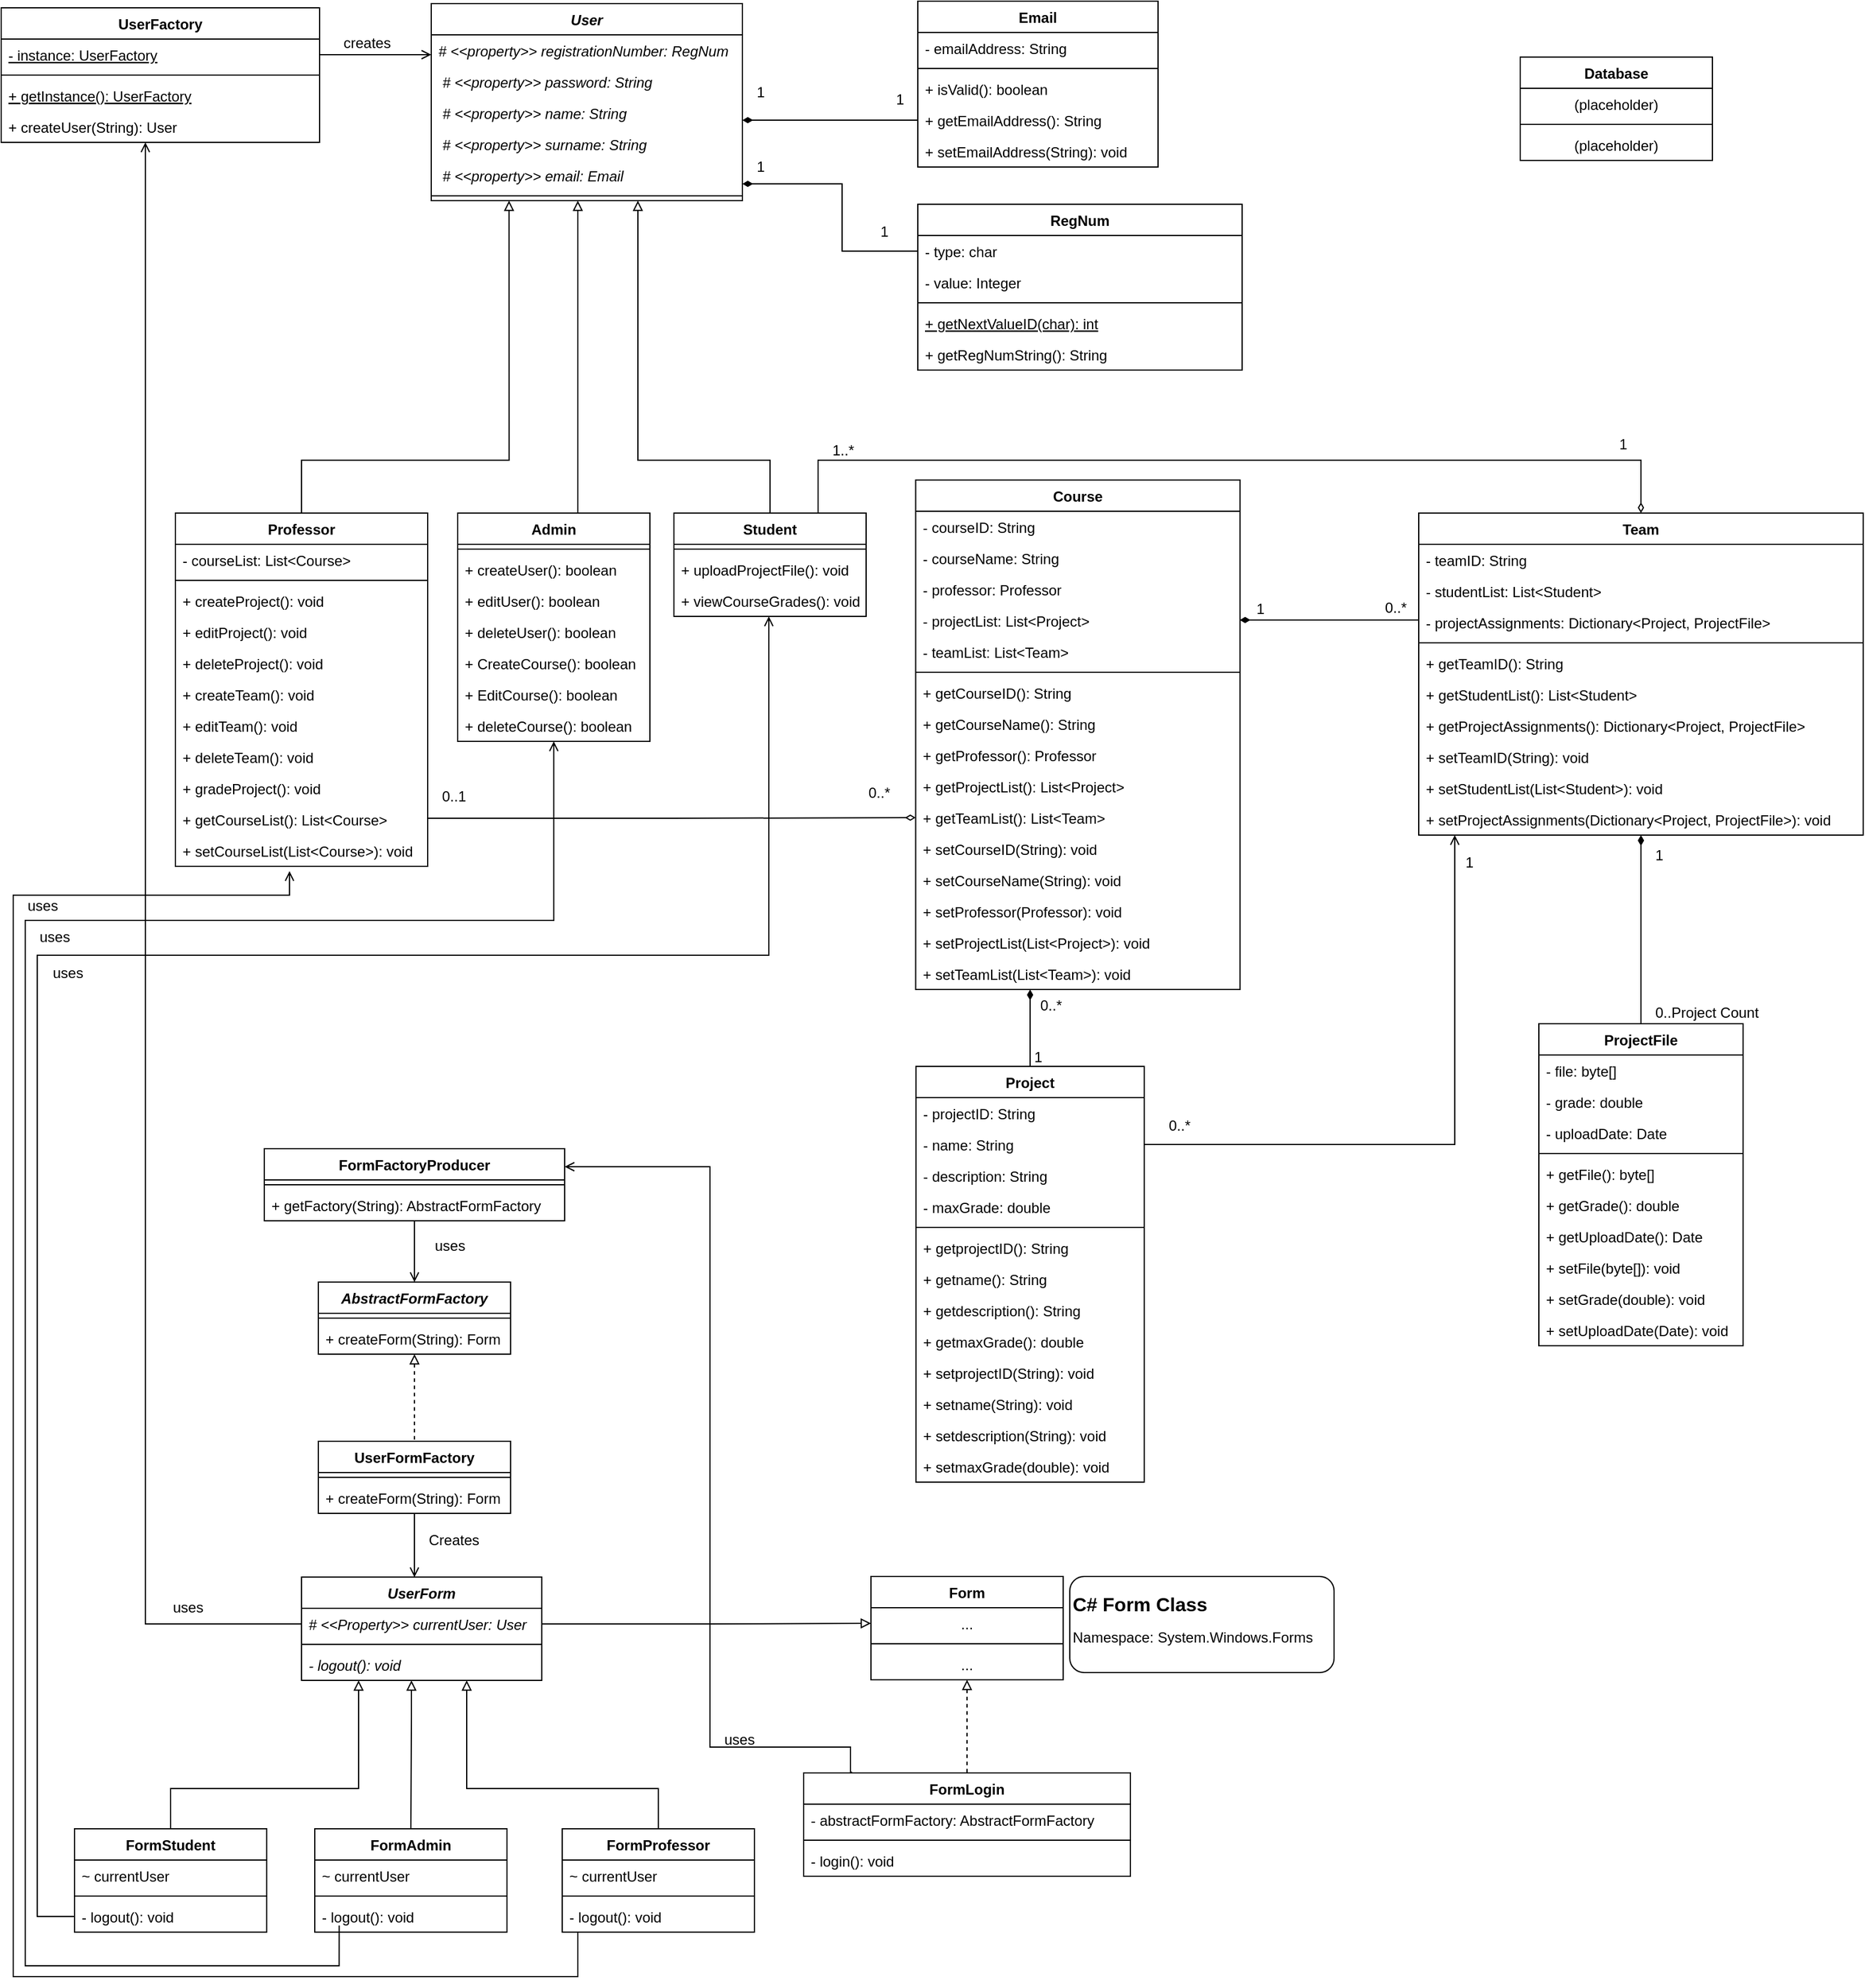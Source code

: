 <mxfile version="10.8.3" type="device"><diagram id="9WLGYYXJXkkvw9LjVPhM" name="Page-1"><mxGraphModel dx="1394" dy="836" grid="1" gridSize="10" guides="1" tooltips="1" connect="1" arrows="1" fold="1" page="1" pageScale="1" pageWidth="850" pageHeight="1100" math="0" shadow="0"><root><mxCell id="0"/><mxCell id="1" parent="0"/><mxCell id="fTc-Evs3JfpYbLIohD-S-7" value="RegNum" style="swimlane;fontStyle=1;align=center;verticalAlign=top;childLayout=stackLayout;horizontal=1;startSize=26;horizontalStack=0;resizeParent=1;resizeParentMax=0;resizeLast=0;collapsible=1;marginBottom=0;" parent="1" vertex="1"><mxGeometry x="773" y="187" width="270" height="138" as="geometry"/></mxCell><mxCell id="fTc-Evs3JfpYbLIohD-S-8" value="- type: char" style="text;strokeColor=none;fillColor=none;align=left;verticalAlign=top;spacingLeft=4;spacingRight=4;overflow=hidden;rotatable=0;points=[[0,0.5],[1,0.5]];portConstraint=eastwest;" parent="fTc-Evs3JfpYbLIohD-S-7" vertex="1"><mxGeometry y="26" width="270" height="26" as="geometry"/></mxCell><mxCell id="fTc-Evs3JfpYbLIohD-S-11" value="- value: Integer" style="text;strokeColor=none;fillColor=none;align=left;verticalAlign=top;spacingLeft=4;spacingRight=4;overflow=hidden;rotatable=0;points=[[0,0.5],[1,0.5]];portConstraint=eastwest;" parent="fTc-Evs3JfpYbLIohD-S-7" vertex="1"><mxGeometry y="52" width="270" height="26" as="geometry"/></mxCell><mxCell id="fTc-Evs3JfpYbLIohD-S-9" value="" style="line;strokeWidth=1;fillColor=none;align=left;verticalAlign=middle;spacingTop=-1;spacingLeft=3;spacingRight=3;rotatable=0;labelPosition=right;points=[];portConstraint=eastwest;" parent="fTc-Evs3JfpYbLIohD-S-7" vertex="1"><mxGeometry y="78" width="270" height="8" as="geometry"/></mxCell><mxCell id="fTc-Evs3JfpYbLIohD-S-24" value="+ getNextValueID(char): int" style="text;strokeColor=none;fillColor=none;align=left;verticalAlign=top;spacingLeft=4;spacingRight=4;overflow=hidden;rotatable=0;points=[[0,0.5],[1,0.5]];portConstraint=eastwest;fontStyle=4" parent="fTc-Evs3JfpYbLIohD-S-7" vertex="1"><mxGeometry y="86" width="270" height="26" as="geometry"/></mxCell><mxCell id="rRHpOay2oxkOZ1vtMuQG-1" value="+ getRegNumString(): String" style="text;strokeColor=none;fillColor=none;align=left;verticalAlign=top;spacingLeft=4;spacingRight=4;overflow=hidden;rotatable=0;points=[[0,0.5],[1,0.5]];portConstraint=eastwest;" vertex="1" parent="fTc-Evs3JfpYbLIohD-S-7"><mxGeometry y="112" width="270" height="26" as="geometry"/></mxCell><mxCell id="fTc-Evs3JfpYbLIohD-S-140" style="edgeStyle=orthogonalEdgeStyle;rounded=0;orthogonalLoop=1;jettySize=auto;html=1;exitX=0.5;exitY=0;exitDx=0;exitDy=0;endArrow=block;endFill=0;" parent="1" source="fTc-Evs3JfpYbLIohD-S-25" target="j_obklZmaIyqTZXtydpa-1" edge="1"><mxGeometry relative="1" as="geometry"><Array as="points"><mxPoint x="490" y="310"/><mxPoint x="490" y="310"/></Array></mxGeometry></mxCell><mxCell id="fTc-Evs3JfpYbLIohD-S-25" value="Admin" style="swimlane;fontStyle=1;align=center;verticalAlign=top;childLayout=stackLayout;horizontal=1;startSize=26;horizontalStack=0;resizeParent=1;resizeParentMax=0;resizeLast=0;collapsible=1;marginBottom=0;fillColor=none;" parent="1" vertex="1"><mxGeometry x="390" y="444" width="160" height="190" as="geometry"/></mxCell><mxCell id="fTc-Evs3JfpYbLIohD-S-27" value="" style="line;strokeWidth=1;fillColor=none;align=left;verticalAlign=middle;spacingTop=-1;spacingLeft=3;spacingRight=3;rotatable=0;labelPosition=right;points=[];portConstraint=eastwest;" parent="fTc-Evs3JfpYbLIohD-S-25" vertex="1"><mxGeometry y="26" width="160" height="8" as="geometry"/></mxCell><mxCell id="fTc-Evs3JfpYbLIohD-S-28" value="+ createUser(): boolean" style="text;strokeColor=none;fillColor=none;align=left;verticalAlign=top;spacingLeft=4;spacingRight=4;overflow=hidden;rotatable=0;points=[[0,0.5],[1,0.5]];portConstraint=eastwest;" parent="fTc-Evs3JfpYbLIohD-S-25" vertex="1"><mxGeometry y="34" width="160" height="26" as="geometry"/></mxCell><mxCell id="fTc-Evs3JfpYbLIohD-S-38" value="+ editUser(): boolean" style="text;strokeColor=none;fillColor=none;align=left;verticalAlign=top;spacingLeft=4;spacingRight=4;overflow=hidden;rotatable=0;points=[[0,0.5],[1,0.5]];portConstraint=eastwest;" parent="fTc-Evs3JfpYbLIohD-S-25" vertex="1"><mxGeometry y="60" width="160" height="26" as="geometry"/></mxCell><mxCell id="fTc-Evs3JfpYbLIohD-S-39" value="+ deleteUser(): boolean" style="text;strokeColor=none;fillColor=none;align=left;verticalAlign=top;spacingLeft=4;spacingRight=4;overflow=hidden;rotatable=0;points=[[0,0.5],[1,0.5]];portConstraint=eastwest;" parent="fTc-Evs3JfpYbLIohD-S-25" vertex="1"><mxGeometry y="86" width="160" height="26" as="geometry"/></mxCell><mxCell id="dk-LCUHxI6mmjA-THfnE-4" value="+ CreateCourse(): boolean" style="text;strokeColor=none;fillColor=none;align=left;verticalAlign=top;spacingLeft=4;spacingRight=4;overflow=hidden;rotatable=0;points=[[0,0.5],[1,0.5]];portConstraint=eastwest;" parent="fTc-Evs3JfpYbLIohD-S-25" vertex="1"><mxGeometry y="112" width="160" height="26" as="geometry"/></mxCell><mxCell id="dk-LCUHxI6mmjA-THfnE-6" value="+ EditCourse(): boolean" style="text;strokeColor=none;fillColor=none;align=left;verticalAlign=top;spacingLeft=4;spacingRight=4;overflow=hidden;rotatable=0;points=[[0,0.5],[1,0.5]];portConstraint=eastwest;" parent="fTc-Evs3JfpYbLIohD-S-25" vertex="1"><mxGeometry y="138" width="160" height="26" as="geometry"/></mxCell><mxCell id="dk-LCUHxI6mmjA-THfnE-5" value="+ deleteCourse(): boolean" style="text;strokeColor=none;fillColor=none;align=left;verticalAlign=top;spacingLeft=4;spacingRight=4;overflow=hidden;rotatable=0;points=[[0,0.5],[1,0.5]];portConstraint=eastwest;" parent="fTc-Evs3JfpYbLIohD-S-25" vertex="1"><mxGeometry y="164" width="160" height="26" as="geometry"/></mxCell><mxCell id="fTc-Evs3JfpYbLIohD-S-144" style="edgeStyle=orthogonalEdgeStyle;rounded=0;orthogonalLoop=1;jettySize=auto;html=1;exitX=0.5;exitY=0;exitDx=0;exitDy=0;endArrow=block;endFill=0;" parent="1" source="fTc-Evs3JfpYbLIohD-S-29" target="j_obklZmaIyqTZXtydpa-1" edge="1"><mxGeometry relative="1" as="geometry"><Array as="points"><mxPoint x="650" y="400"/><mxPoint x="540" y="400"/></Array></mxGeometry></mxCell><mxCell id="fTc-Evs3JfpYbLIohD-S-29" value="Student" style="swimlane;fontStyle=1;align=center;verticalAlign=top;childLayout=stackLayout;horizontal=1;startSize=26;horizontalStack=0;resizeParent=1;resizeParentMax=0;resizeLast=0;collapsible=1;marginBottom=0;fillColor=none;" parent="1" vertex="1"><mxGeometry x="570" y="444" width="160" height="86" as="geometry"/></mxCell><mxCell id="fTc-Evs3JfpYbLIohD-S-31" value="" style="line;strokeWidth=1;fillColor=none;align=left;verticalAlign=middle;spacingTop=-1;spacingLeft=3;spacingRight=3;rotatable=0;labelPosition=right;points=[];portConstraint=eastwest;" parent="fTc-Evs3JfpYbLIohD-S-29" vertex="1"><mxGeometry y="26" width="160" height="8" as="geometry"/></mxCell><mxCell id="fTc-Evs3JfpYbLIohD-S-32" value="+ uploadProjectFile(): void" style="text;strokeColor=none;fillColor=none;align=left;verticalAlign=top;spacingLeft=4;spacingRight=4;overflow=hidden;rotatable=0;points=[[0,0.5],[1,0.5]];portConstraint=eastwest;" parent="fTc-Evs3JfpYbLIohD-S-29" vertex="1"><mxGeometry y="34" width="160" height="26" as="geometry"/></mxCell><mxCell id="fTc-Evs3JfpYbLIohD-S-40" value="+ viewCourseGrades(): void" style="text;strokeColor=none;fillColor=none;align=left;verticalAlign=top;spacingLeft=4;spacingRight=4;overflow=hidden;rotatable=0;points=[[0,0.5],[1,0.5]];portConstraint=eastwest;" parent="fTc-Evs3JfpYbLIohD-S-29" vertex="1"><mxGeometry y="60" width="160" height="26" as="geometry"/></mxCell><mxCell id="fTc-Evs3JfpYbLIohD-S-33" value="Professor" style="swimlane;fontStyle=1;align=center;verticalAlign=top;childLayout=stackLayout;horizontal=1;startSize=26;horizontalStack=0;resizeParent=1;resizeParentMax=0;resizeLast=0;collapsible=1;marginBottom=0;fillColor=none;" parent="1" vertex="1"><mxGeometry x="155" y="444" width="210" height="294" as="geometry"/></mxCell><mxCell id="fTc-Evs3JfpYbLIohD-S-34" value="- courseList: List&lt;Course&gt;" style="text;strokeColor=none;fillColor=none;align=left;verticalAlign=top;spacingLeft=4;spacingRight=4;overflow=hidden;rotatable=0;points=[[0,0.5],[1,0.5]];portConstraint=eastwest;" parent="fTc-Evs3JfpYbLIohD-S-33" vertex="1"><mxGeometry y="26" width="210" height="26" as="geometry"/></mxCell><mxCell id="fTc-Evs3JfpYbLIohD-S-35" value="" style="line;strokeWidth=1;fillColor=none;align=left;verticalAlign=middle;spacingTop=-1;spacingLeft=3;spacingRight=3;rotatable=0;labelPosition=right;points=[];portConstraint=eastwest;" parent="fTc-Evs3JfpYbLIohD-S-33" vertex="1"><mxGeometry y="52" width="210" height="8" as="geometry"/></mxCell><mxCell id="fTc-Evs3JfpYbLIohD-S-36" value="+ createProject(): void" style="text;strokeColor=none;fillColor=none;align=left;verticalAlign=top;spacingLeft=4;spacingRight=4;overflow=hidden;rotatable=0;points=[[0,0.5],[1,0.5]];portConstraint=eastwest;" parent="fTc-Evs3JfpYbLIohD-S-33" vertex="1"><mxGeometry y="60" width="210" height="26" as="geometry"/></mxCell><mxCell id="fTc-Evs3JfpYbLIohD-S-112" value="+ editProject(): void" style="text;strokeColor=none;fillColor=none;align=left;verticalAlign=top;spacingLeft=4;spacingRight=4;overflow=hidden;rotatable=0;points=[[0,0.5],[1,0.5]];portConstraint=eastwest;" parent="fTc-Evs3JfpYbLIohD-S-33" vertex="1"><mxGeometry y="86" width="210" height="26" as="geometry"/></mxCell><mxCell id="fTc-Evs3JfpYbLIohD-S-123" value="+ deleteProject(): void" style="text;strokeColor=none;fillColor=none;align=left;verticalAlign=top;spacingLeft=4;spacingRight=4;overflow=hidden;rotatable=0;points=[[0,0.5],[1,0.5]];portConstraint=eastwest;" parent="fTc-Evs3JfpYbLIohD-S-33" vertex="1"><mxGeometry y="112" width="210" height="26" as="geometry"/></mxCell><mxCell id="fTc-Evs3JfpYbLIohD-S-124" value="+ createTeam(): void" style="text;strokeColor=none;fillColor=none;align=left;verticalAlign=top;spacingLeft=4;spacingRight=4;overflow=hidden;rotatable=0;points=[[0,0.5],[1,0.5]];portConstraint=eastwest;" parent="fTc-Evs3JfpYbLIohD-S-33" vertex="1"><mxGeometry y="138" width="210" height="26" as="geometry"/></mxCell><mxCell id="fTc-Evs3JfpYbLIohD-S-125" value="+ editTeam(): void" style="text;strokeColor=none;fillColor=none;align=left;verticalAlign=top;spacingLeft=4;spacingRight=4;overflow=hidden;rotatable=0;points=[[0,0.5],[1,0.5]];portConstraint=eastwest;" parent="fTc-Evs3JfpYbLIohD-S-33" vertex="1"><mxGeometry y="164" width="210" height="26" as="geometry"/></mxCell><mxCell id="fTc-Evs3JfpYbLIohD-S-126" value="+ deleteTeam(): void" style="text;strokeColor=none;fillColor=none;align=left;verticalAlign=top;spacingLeft=4;spacingRight=4;overflow=hidden;rotatable=0;points=[[0,0.5],[1,0.5]];portConstraint=eastwest;" parent="fTc-Evs3JfpYbLIohD-S-33" vertex="1"><mxGeometry y="190" width="210" height="26" as="geometry"/></mxCell><mxCell id="fTc-Evs3JfpYbLIohD-S-127" value="+ gradeProject(): void" style="text;strokeColor=none;fillColor=none;align=left;verticalAlign=top;spacingLeft=4;spacingRight=4;overflow=hidden;rotatable=0;points=[[0,0.5],[1,0.5]];portConstraint=eastwest;" parent="fTc-Evs3JfpYbLIohD-S-33" vertex="1"><mxGeometry y="216" width="210" height="26" as="geometry"/></mxCell><mxCell id="fTc-Evs3JfpYbLIohD-S-128" value="+ getCourseList(): List&lt;Course&gt;" style="text;strokeColor=none;fillColor=none;align=left;verticalAlign=top;spacingLeft=4;spacingRight=4;overflow=hidden;rotatable=0;points=[[0,0.5],[1,0.5]];portConstraint=eastwest;" parent="fTc-Evs3JfpYbLIohD-S-33" vertex="1"><mxGeometry y="242" width="210" height="26" as="geometry"/></mxCell><mxCell id="fTc-Evs3JfpYbLIohD-S-129" value="+ setCourseList(List&lt;Course&gt;): void" style="text;strokeColor=none;fillColor=none;align=left;verticalAlign=top;spacingLeft=4;spacingRight=4;overflow=hidden;rotatable=0;points=[[0,0.5],[1,0.5]];portConstraint=eastwest;" parent="fTc-Evs3JfpYbLIohD-S-33" vertex="1"><mxGeometry y="268" width="210" height="26" as="geometry"/></mxCell><mxCell id="fTc-Evs3JfpYbLIohD-S-41" value="Email" style="swimlane;fontStyle=1;align=center;verticalAlign=top;childLayout=stackLayout;horizontal=1;startSize=26;horizontalStack=0;resizeParent=1;resizeParentMax=0;resizeLast=0;collapsible=1;marginBottom=0;fillColor=none;" parent="1" vertex="1"><mxGeometry x="773" y="18" width="200" height="138" as="geometry"/></mxCell><mxCell id="fTc-Evs3JfpYbLIohD-S-42" value="- emailAddress: String" style="text;strokeColor=none;fillColor=none;align=left;verticalAlign=top;spacingLeft=4;spacingRight=4;overflow=hidden;rotatable=0;points=[[0,0.5],[1,0.5]];portConstraint=eastwest;" parent="fTc-Evs3JfpYbLIohD-S-41" vertex="1"><mxGeometry y="26" width="200" height="26" as="geometry"/></mxCell><mxCell id="fTc-Evs3JfpYbLIohD-S-43" value="" style="line;strokeWidth=1;fillColor=none;align=left;verticalAlign=middle;spacingTop=-1;spacingLeft=3;spacingRight=3;rotatable=0;labelPosition=right;points=[];portConstraint=eastwest;" parent="fTc-Evs3JfpYbLIohD-S-41" vertex="1"><mxGeometry y="52" width="200" height="8" as="geometry"/></mxCell><mxCell id="fTc-Evs3JfpYbLIohD-S-46" value="+ isValid(): boolean" style="text;strokeColor=none;fillColor=none;align=left;verticalAlign=top;spacingLeft=4;spacingRight=4;overflow=hidden;rotatable=0;points=[[0,0.5],[1,0.5]];portConstraint=eastwest;" parent="fTc-Evs3JfpYbLIohD-S-41" vertex="1"><mxGeometry y="60" width="200" height="26" as="geometry"/></mxCell><mxCell id="fTc-Evs3JfpYbLIohD-S-44" value="+ getEmailAddress(): String" style="text;strokeColor=none;fillColor=none;align=left;verticalAlign=top;spacingLeft=4;spacingRight=4;overflow=hidden;rotatable=0;points=[[0,0.5],[1,0.5]];portConstraint=eastwest;" parent="fTc-Evs3JfpYbLIohD-S-41" vertex="1"><mxGeometry y="86" width="200" height="26" as="geometry"/></mxCell><mxCell id="fTc-Evs3JfpYbLIohD-S-45" value="+ setEmailAddress(String): void" style="text;strokeColor=none;fillColor=none;align=left;verticalAlign=top;spacingLeft=4;spacingRight=4;overflow=hidden;rotatable=0;points=[[0,0.5],[1,0.5]];portConstraint=eastwest;" parent="fTc-Evs3JfpYbLIohD-S-41" vertex="1"><mxGeometry y="112" width="200" height="26" as="geometry"/></mxCell><mxCell id="fTc-Evs3JfpYbLIohD-S-54" value="Course" style="swimlane;fontStyle=1;align=center;verticalAlign=top;childLayout=stackLayout;horizontal=1;startSize=26;horizontalStack=0;resizeParent=1;resizeParentMax=0;resizeLast=0;collapsible=1;marginBottom=0;fillColor=none;" parent="1" vertex="1"><mxGeometry x="771.25" y="416.5" width="270" height="424" as="geometry"/></mxCell><mxCell id="fTc-Evs3JfpYbLIohD-S-55" value="- courseID: String" style="text;strokeColor=none;fillColor=none;align=left;verticalAlign=top;spacingLeft=4;spacingRight=4;overflow=hidden;rotatable=0;points=[[0,0.5],[1,0.5]];portConstraint=eastwest;" parent="fTc-Evs3JfpYbLIohD-S-54" vertex="1"><mxGeometry y="26" width="270" height="26" as="geometry"/></mxCell><mxCell id="dk-LCUHxI6mmjA-THfnE-1" value="- courseName: String" style="text;strokeColor=none;fillColor=none;align=left;verticalAlign=top;spacingLeft=4;spacingRight=4;overflow=hidden;rotatable=0;points=[[0,0.5],[1,0.5]];portConstraint=eastwest;" parent="fTc-Evs3JfpYbLIohD-S-54" vertex="1"><mxGeometry y="52" width="270" height="26" as="geometry"/></mxCell><mxCell id="fTc-Evs3JfpYbLIohD-S-58" value="- professor: Professor" style="text;strokeColor=none;fillColor=none;align=left;verticalAlign=top;spacingLeft=4;spacingRight=4;overflow=hidden;rotatable=0;points=[[0,0.5],[1,0.5]];portConstraint=eastwest;" parent="fTc-Evs3JfpYbLIohD-S-54" vertex="1"><mxGeometry y="78" width="270" height="26" as="geometry"/></mxCell><mxCell id="fTc-Evs3JfpYbLIohD-S-59" value="- projectList: List&lt;Project&gt;" style="text;strokeColor=none;fillColor=none;align=left;verticalAlign=top;spacingLeft=4;spacingRight=4;overflow=hidden;rotatable=0;points=[[0,0.5],[1,0.5]];portConstraint=eastwest;" parent="fTc-Evs3JfpYbLIohD-S-54" vertex="1"><mxGeometry y="104" width="270" height="26" as="geometry"/></mxCell><mxCell id="fTc-Evs3JfpYbLIohD-S-62" value="- teamList: List&lt;Team&gt;" style="text;strokeColor=none;fillColor=none;align=left;verticalAlign=top;spacingLeft=4;spacingRight=4;overflow=hidden;rotatable=0;points=[[0,0.5],[1,0.5]];portConstraint=eastwest;" parent="fTc-Evs3JfpYbLIohD-S-54" vertex="1"><mxGeometry y="130" width="270" height="26" as="geometry"/></mxCell><mxCell id="fTc-Evs3JfpYbLIohD-S-56" value="" style="line;strokeWidth=1;fillColor=none;align=left;verticalAlign=middle;spacingTop=-1;spacingLeft=3;spacingRight=3;rotatable=0;labelPosition=right;points=[];portConstraint=eastwest;" parent="fTc-Evs3JfpYbLIohD-S-54" vertex="1"><mxGeometry y="156" width="270" height="8" as="geometry"/></mxCell><mxCell id="fTc-Evs3JfpYbLIohD-S-57" value="+ getCourseID(): String" style="text;strokeColor=none;fillColor=none;align=left;verticalAlign=top;spacingLeft=4;spacingRight=4;overflow=hidden;rotatable=0;points=[[0,0.5],[1,0.5]];portConstraint=eastwest;" parent="fTc-Evs3JfpYbLIohD-S-54" vertex="1"><mxGeometry y="164" width="270" height="26" as="geometry"/></mxCell><mxCell id="dk-LCUHxI6mmjA-THfnE-2" value="+ getCourseName(): String" style="text;strokeColor=none;fillColor=none;align=left;verticalAlign=top;spacingLeft=4;spacingRight=4;overflow=hidden;rotatable=0;points=[[0,0.5],[1,0.5]];portConstraint=eastwest;" parent="fTc-Evs3JfpYbLIohD-S-54" vertex="1"><mxGeometry y="190" width="270" height="26" as="geometry"/></mxCell><mxCell id="fTc-Evs3JfpYbLIohD-S-60" value="+ getProfessor(): Professor" style="text;strokeColor=none;fillColor=none;align=left;verticalAlign=top;spacingLeft=4;spacingRight=4;overflow=hidden;rotatable=0;points=[[0,0.5],[1,0.5]];portConstraint=eastwest;" parent="fTc-Evs3JfpYbLIohD-S-54" vertex="1"><mxGeometry y="216" width="270" height="26" as="geometry"/></mxCell><mxCell id="fTc-Evs3JfpYbLIohD-S-61" value="+ getProjectList(): List&lt;Project&gt;" style="text;strokeColor=none;fillColor=none;align=left;verticalAlign=top;spacingLeft=4;spacingRight=4;overflow=hidden;rotatable=0;points=[[0,0.5],[1,0.5]];portConstraint=eastwest;" parent="fTc-Evs3JfpYbLIohD-S-54" vertex="1"><mxGeometry y="242" width="270" height="26" as="geometry"/></mxCell><mxCell id="fTc-Evs3JfpYbLIohD-S-75" value="+ getTeamList(): List&lt;Team&gt;" style="text;strokeColor=none;fillColor=none;align=left;verticalAlign=top;spacingLeft=4;spacingRight=4;overflow=hidden;rotatable=0;points=[[0,0.5],[1,0.5]];portConstraint=eastwest;" parent="fTc-Evs3JfpYbLIohD-S-54" vertex="1"><mxGeometry y="268" width="270" height="26" as="geometry"/></mxCell><mxCell id="fTc-Evs3JfpYbLIohD-S-72" value="+ setCourseID(String): void" style="text;strokeColor=none;fillColor=none;align=left;verticalAlign=top;spacingLeft=4;spacingRight=4;overflow=hidden;rotatable=0;points=[[0,0.5],[1,0.5]];portConstraint=eastwest;" parent="fTc-Evs3JfpYbLIohD-S-54" vertex="1"><mxGeometry y="294" width="270" height="26" as="geometry"/></mxCell><mxCell id="dk-LCUHxI6mmjA-THfnE-3" value="+ setCourseName(String): void" style="text;strokeColor=none;fillColor=none;align=left;verticalAlign=top;spacingLeft=4;spacingRight=4;overflow=hidden;rotatable=0;points=[[0,0.5],[1,0.5]];portConstraint=eastwest;" parent="fTc-Evs3JfpYbLIohD-S-54" vertex="1"><mxGeometry y="320" width="270" height="26" as="geometry"/></mxCell><mxCell id="fTc-Evs3JfpYbLIohD-S-73" value="+ setProfessor(Professor): void" style="text;strokeColor=none;fillColor=none;align=left;verticalAlign=top;spacingLeft=4;spacingRight=4;overflow=hidden;rotatable=0;points=[[0,0.5],[1,0.5]];portConstraint=eastwest;" parent="fTc-Evs3JfpYbLIohD-S-54" vertex="1"><mxGeometry y="346" width="270" height="26" as="geometry"/></mxCell><mxCell id="fTc-Evs3JfpYbLIohD-S-74" value="+ setProjectList(List&lt;Project&gt;): void" style="text;strokeColor=none;fillColor=none;align=left;verticalAlign=top;spacingLeft=4;spacingRight=4;overflow=hidden;rotatable=0;points=[[0,0.5],[1,0.5]];portConstraint=eastwest;" parent="fTc-Evs3JfpYbLIohD-S-54" vertex="1"><mxGeometry y="372" width="270" height="26" as="geometry"/></mxCell><mxCell id="fTc-Evs3JfpYbLIohD-S-63" value="+ setTeamList(List&lt;Team&gt;): void" style="text;strokeColor=none;fillColor=none;align=left;verticalAlign=top;spacingLeft=4;spacingRight=4;overflow=hidden;rotatable=0;points=[[0,0.5],[1,0.5]];portConstraint=eastwest;" parent="fTc-Evs3JfpYbLIohD-S-54" vertex="1"><mxGeometry y="398" width="270" height="26" as="geometry"/></mxCell><mxCell id="fTc-Evs3JfpYbLIohD-S-155" style="edgeStyle=orthogonalEdgeStyle;rounded=0;orthogonalLoop=1;jettySize=auto;html=1;exitX=0.5;exitY=0;exitDx=0;exitDy=0;entryX=0.354;entryY=1.038;entryDx=0;entryDy=0;entryPerimeter=0;startArrow=none;startFill=0;endArrow=diamondThin;endFill=1;" parent="1" source="fTc-Evs3JfpYbLIohD-S-76" edge="1"><mxGeometry relative="1" as="geometry"><Array as="points"><mxPoint x="866" y="810"/><mxPoint x="866" y="810"/></Array></mxGeometry></mxCell><mxCell id="j_obklZmaIyqTZXtydpa-162" style="edgeStyle=orthogonalEdgeStyle;rounded=0;orthogonalLoop=1;jettySize=auto;html=1;exitX=0.5;exitY=0;exitDx=0;exitDy=0;startArrow=none;startFill=0;endArrow=diamondThin;endFill=1;" parent="1" source="fTc-Evs3JfpYbLIohD-S-76" target="fTc-Evs3JfpYbLIohD-S-54" edge="1"><mxGeometry relative="1" as="geometry"><Array as="points"><mxPoint x="865" y="810"/><mxPoint x="865" y="810"/></Array></mxGeometry></mxCell><mxCell id="fTc-Evs3JfpYbLIohD-S-76" value="Project" style="swimlane;fontStyle=1;align=center;verticalAlign=top;childLayout=stackLayout;horizontal=1;startSize=26;horizontalStack=0;resizeParent=1;resizeParentMax=0;resizeLast=0;collapsible=1;marginBottom=0;fillColor=none;" parent="1" vertex="1"><mxGeometry x="771.5" y="904.5" width="190" height="346" as="geometry"/></mxCell><mxCell id="fTc-Evs3JfpYbLIohD-S-77" value="- projectID: String" style="text;strokeColor=none;fillColor=none;align=left;verticalAlign=top;spacingLeft=4;spacingRight=4;overflow=hidden;rotatable=0;points=[[0,0.5],[1,0.5]];portConstraint=eastwest;" parent="fTc-Evs3JfpYbLIohD-S-76" vertex="1"><mxGeometry y="26" width="190" height="26" as="geometry"/></mxCell><mxCell id="fTc-Evs3JfpYbLIohD-S-97" value="- name: String" style="text;strokeColor=none;fillColor=none;align=left;verticalAlign=top;spacingLeft=4;spacingRight=4;overflow=hidden;rotatable=0;points=[[0,0.5],[1,0.5]];portConstraint=eastwest;" parent="fTc-Evs3JfpYbLIohD-S-76" vertex="1"><mxGeometry y="52" width="190" height="26" as="geometry"/></mxCell><mxCell id="fTc-Evs3JfpYbLIohD-S-98" value="- description: String" style="text;strokeColor=none;fillColor=none;align=left;verticalAlign=top;spacingLeft=4;spacingRight=4;overflow=hidden;rotatable=0;points=[[0,0.5],[1,0.5]];portConstraint=eastwest;" parent="fTc-Evs3JfpYbLIohD-S-76" vertex="1"><mxGeometry y="78" width="190" height="26" as="geometry"/></mxCell><mxCell id="fTc-Evs3JfpYbLIohD-S-99" value="- maxGrade: double" style="text;strokeColor=none;fillColor=none;align=left;verticalAlign=top;spacingLeft=4;spacingRight=4;overflow=hidden;rotatable=0;points=[[0,0.5],[1,0.5]];portConstraint=eastwest;" parent="fTc-Evs3JfpYbLIohD-S-76" vertex="1"><mxGeometry y="104" width="190" height="26" as="geometry"/></mxCell><mxCell id="fTc-Evs3JfpYbLIohD-S-78" value="" style="line;strokeWidth=1;fillColor=none;align=left;verticalAlign=middle;spacingTop=-1;spacingLeft=3;spacingRight=3;rotatable=0;labelPosition=right;points=[];portConstraint=eastwest;" parent="fTc-Evs3JfpYbLIohD-S-76" vertex="1"><mxGeometry y="130" width="190" height="8" as="geometry"/></mxCell><mxCell id="fTc-Evs3JfpYbLIohD-S-79" value="+ getprojectID(): String" style="text;strokeColor=none;fillColor=none;align=left;verticalAlign=top;spacingLeft=4;spacingRight=4;overflow=hidden;rotatable=0;points=[[0,0.5],[1,0.5]];portConstraint=eastwest;" parent="fTc-Evs3JfpYbLIohD-S-76" vertex="1"><mxGeometry y="138" width="190" height="26" as="geometry"/></mxCell><mxCell id="fTc-Evs3JfpYbLIohD-S-105" value="+ getname(): String" style="text;strokeColor=none;fillColor=none;align=left;verticalAlign=top;spacingLeft=4;spacingRight=4;overflow=hidden;rotatable=0;points=[[0,0.5],[1,0.5]];portConstraint=eastwest;" parent="fTc-Evs3JfpYbLIohD-S-76" vertex="1"><mxGeometry y="164" width="190" height="26" as="geometry"/></mxCell><mxCell id="fTc-Evs3JfpYbLIohD-S-106" value="+ getdescription(): String" style="text;strokeColor=none;fillColor=none;align=left;verticalAlign=top;spacingLeft=4;spacingRight=4;overflow=hidden;rotatable=0;points=[[0,0.5],[1,0.5]];portConstraint=eastwest;" parent="fTc-Evs3JfpYbLIohD-S-76" vertex="1"><mxGeometry y="190" width="190" height="26" as="geometry"/></mxCell><mxCell id="fTc-Evs3JfpYbLIohD-S-107" value="+ getmaxGrade(): double" style="text;strokeColor=none;fillColor=none;align=left;verticalAlign=top;spacingLeft=4;spacingRight=4;overflow=hidden;rotatable=0;points=[[0,0.5],[1,0.5]];portConstraint=eastwest;" parent="fTc-Evs3JfpYbLIohD-S-76" vertex="1"><mxGeometry y="216" width="190" height="26" as="geometry"/></mxCell><mxCell id="fTc-Evs3JfpYbLIohD-S-108" value="+ setprojectID(String): void" style="text;strokeColor=none;fillColor=none;align=left;verticalAlign=top;spacingLeft=4;spacingRight=4;overflow=hidden;rotatable=0;points=[[0,0.5],[1,0.5]];portConstraint=eastwest;" parent="fTc-Evs3JfpYbLIohD-S-76" vertex="1"><mxGeometry y="242" width="190" height="26" as="geometry"/></mxCell><mxCell id="fTc-Evs3JfpYbLIohD-S-109" value="+ setname(String): void" style="text;strokeColor=none;fillColor=none;align=left;verticalAlign=top;spacingLeft=4;spacingRight=4;overflow=hidden;rotatable=0;points=[[0,0.5],[1,0.5]];portConstraint=eastwest;" parent="fTc-Evs3JfpYbLIohD-S-76" vertex="1"><mxGeometry y="268" width="190" height="26" as="geometry"/></mxCell><mxCell id="fTc-Evs3JfpYbLIohD-S-110" value="+ setdescription(String): void" style="text;strokeColor=none;fillColor=none;align=left;verticalAlign=top;spacingLeft=4;spacingRight=4;overflow=hidden;rotatable=0;points=[[0,0.5],[1,0.5]];portConstraint=eastwest;" parent="fTc-Evs3JfpYbLIohD-S-76" vertex="1"><mxGeometry y="294" width="190" height="26" as="geometry"/></mxCell><mxCell id="fTc-Evs3JfpYbLIohD-S-111" value="+ setmaxGrade(double): void" style="text;strokeColor=none;fillColor=none;align=left;verticalAlign=top;spacingLeft=4;spacingRight=4;overflow=hidden;rotatable=0;points=[[0,0.5],[1,0.5]];portConstraint=eastwest;" parent="fTc-Evs3JfpYbLIohD-S-76" vertex="1"><mxGeometry y="320" width="190" height="26" as="geometry"/></mxCell><mxCell id="CNsYhqLsDQhtOM8kM7J--1" style="edgeStyle=orthogonalEdgeStyle;rounded=0;orthogonalLoop=1;jettySize=auto;html=1;exitX=0.5;exitY=0;exitDx=0;exitDy=0;entryX=0.75;entryY=0;entryDx=0;entryDy=0;endArrow=none;endFill=0;startArrow=diamondThin;startFill=0;" parent="1" source="fTc-Evs3JfpYbLIohD-S-80" target="fTc-Evs3JfpYbLIohD-S-29" edge="1"><mxGeometry relative="1" as="geometry"><Array as="points"><mxPoint x="1375" y="400"/><mxPoint x="690" y="400"/></Array></mxGeometry></mxCell><mxCell id="fTc-Evs3JfpYbLIohD-S-80" value="Team" style="swimlane;fontStyle=1;align=center;verticalAlign=top;childLayout=stackLayout;horizontal=1;startSize=26;horizontalStack=0;resizeParent=1;resizeParentMax=0;resizeLast=0;collapsible=1;marginBottom=0;fillColor=none;" parent="1" vertex="1"><mxGeometry x="1190" y="444" width="370" height="268" as="geometry"/></mxCell><mxCell id="fTc-Evs3JfpYbLIohD-S-81" value="- teamID: String" style="text;strokeColor=none;fillColor=none;align=left;verticalAlign=top;spacingLeft=4;spacingRight=4;overflow=hidden;rotatable=0;points=[[0,0.5],[1,0.5]];portConstraint=eastwest;" parent="fTc-Evs3JfpYbLIohD-S-80" vertex="1"><mxGeometry y="26" width="370" height="26" as="geometry"/></mxCell><mxCell id="fTc-Evs3JfpYbLIohD-S-84" value="- studentList: List&lt;Student&gt;" style="text;strokeColor=none;fillColor=none;align=left;verticalAlign=top;spacingLeft=4;spacingRight=4;overflow=hidden;rotatable=0;points=[[0,0.5],[1,0.5]];portConstraint=eastwest;" parent="fTc-Evs3JfpYbLIohD-S-80" vertex="1"><mxGeometry y="52" width="370" height="26" as="geometry"/></mxCell><mxCell id="fTc-Evs3JfpYbLIohD-S-85" value="- projectAssignments: Dictionary&lt;Project, ProjectFile&gt;" style="text;strokeColor=none;fillColor=none;align=left;verticalAlign=top;spacingLeft=4;spacingRight=4;overflow=hidden;rotatable=0;points=[[0,0.5],[1,0.5]];portConstraint=eastwest;" parent="fTc-Evs3JfpYbLIohD-S-80" vertex="1"><mxGeometry y="78" width="370" height="26" as="geometry"/></mxCell><mxCell id="fTc-Evs3JfpYbLIohD-S-82" value="" style="line;strokeWidth=1;fillColor=none;align=left;verticalAlign=middle;spacingTop=-1;spacingLeft=3;spacingRight=3;rotatable=0;labelPosition=right;points=[];portConstraint=eastwest;" parent="fTc-Evs3JfpYbLIohD-S-80" vertex="1"><mxGeometry y="104" width="370" height="8" as="geometry"/></mxCell><mxCell id="fTc-Evs3JfpYbLIohD-S-83" value="+ getTeamID(): String" style="text;strokeColor=none;fillColor=none;align=left;verticalAlign=top;spacingLeft=4;spacingRight=4;overflow=hidden;rotatable=0;points=[[0,0.5],[1,0.5]];portConstraint=eastwest;" parent="fTc-Evs3JfpYbLIohD-S-80" vertex="1"><mxGeometry y="112" width="370" height="26" as="geometry"/></mxCell><mxCell id="fTc-Evs3JfpYbLIohD-S-100" value="+ getStudentList(): List&lt;Student&gt;" style="text;strokeColor=none;fillColor=none;align=left;verticalAlign=top;spacingLeft=4;spacingRight=4;overflow=hidden;rotatable=0;points=[[0,0.5],[1,0.5]];portConstraint=eastwest;" parent="fTc-Evs3JfpYbLIohD-S-80" vertex="1"><mxGeometry y="138" width="370" height="26" as="geometry"/></mxCell><mxCell id="fTc-Evs3JfpYbLIohD-S-101" value="+ getProjectAssignments(): Dictionary&lt;Project, ProjectFile&gt;" style="text;strokeColor=none;fillColor=none;align=left;verticalAlign=top;spacingLeft=4;spacingRight=4;overflow=hidden;rotatable=0;points=[[0,0.5],[1,0.5]];portConstraint=eastwest;" parent="fTc-Evs3JfpYbLIohD-S-80" vertex="1"><mxGeometry y="164" width="370" height="26" as="geometry"/></mxCell><mxCell id="fTc-Evs3JfpYbLIohD-S-102" value="+ setTeamID(String): void" style="text;strokeColor=none;fillColor=none;align=left;verticalAlign=top;spacingLeft=4;spacingRight=4;overflow=hidden;rotatable=0;points=[[0,0.5],[1,0.5]];portConstraint=eastwest;" parent="fTc-Evs3JfpYbLIohD-S-80" vertex="1"><mxGeometry y="190" width="370" height="26" as="geometry"/></mxCell><mxCell id="fTc-Evs3JfpYbLIohD-S-103" value="+ setStudentList(List&lt;Student&gt;): void" style="text;strokeColor=none;fillColor=none;align=left;verticalAlign=top;spacingLeft=4;spacingRight=4;overflow=hidden;rotatable=0;points=[[0,0.5],[1,0.5]];portConstraint=eastwest;" parent="fTc-Evs3JfpYbLIohD-S-80" vertex="1"><mxGeometry y="216" width="370" height="26" as="geometry"/></mxCell><mxCell id="fTc-Evs3JfpYbLIohD-S-104" value="+ setProjectAssignments(Dictionary&lt;Project, ProjectFile&gt;): void" style="text;strokeColor=none;fillColor=none;align=left;verticalAlign=top;spacingLeft=4;spacingRight=4;overflow=hidden;rotatable=0;points=[[0,0.5],[1,0.5]];portConstraint=eastwest;" parent="fTc-Evs3JfpYbLIohD-S-80" vertex="1"><mxGeometry y="242" width="370" height="26" as="geometry"/></mxCell><mxCell id="fTc-Evs3JfpYbLIohD-S-163" style="edgeStyle=orthogonalEdgeStyle;rounded=0;orthogonalLoop=1;jettySize=auto;html=1;exitX=0.489;exitY=0;exitDx=0;exitDy=0;entryX=0.495;entryY=1.01;entryDx=0;entryDy=0;entryPerimeter=0;startArrow=none;startFill=0;endArrow=diamondThin;endFill=1;exitPerimeter=0;" parent="1" source="fTc-Evs3JfpYbLIohD-S-86" edge="1"><mxGeometry relative="1" as="geometry"><Array as="points"><mxPoint x="1373" y="790"/><mxPoint x="1373" y="790"/></Array></mxGeometry></mxCell><mxCell id="j_obklZmaIyqTZXtydpa-164" style="edgeStyle=orthogonalEdgeStyle;rounded=0;orthogonalLoop=1;jettySize=auto;html=1;exitX=0.5;exitY=0;exitDx=0;exitDy=0;entryX=0.5;entryY=1;entryDx=0;entryDy=0;startArrow=none;startFill=0;endArrow=diamondThin;endFill=1;" parent="1" source="fTc-Evs3JfpYbLIohD-S-86" target="fTc-Evs3JfpYbLIohD-S-80" edge="1"><mxGeometry relative="1" as="geometry"/></mxCell><mxCell id="fTc-Evs3JfpYbLIohD-S-86" value="ProjectFile" style="swimlane;fontStyle=1;align=center;verticalAlign=top;childLayout=stackLayout;horizontal=1;startSize=26;horizontalStack=0;resizeParent=1;resizeParentMax=0;resizeLast=0;collapsible=1;marginBottom=0;fillColor=none;" parent="1" vertex="1"><mxGeometry x="1290" y="869" width="170" height="268" as="geometry"/></mxCell><mxCell id="fTc-Evs3JfpYbLIohD-S-87" value="- file: byte[]" style="text;strokeColor=none;fillColor=none;align=left;verticalAlign=top;spacingLeft=4;spacingRight=4;overflow=hidden;rotatable=0;points=[[0,0.5],[1,0.5]];portConstraint=eastwest;" parent="fTc-Evs3JfpYbLIohD-S-86" vertex="1"><mxGeometry y="26" width="170" height="26" as="geometry"/></mxCell><mxCell id="fTc-Evs3JfpYbLIohD-S-90" value="- grade: double" style="text;strokeColor=none;fillColor=none;align=left;verticalAlign=top;spacingLeft=4;spacingRight=4;overflow=hidden;rotatable=0;points=[[0,0.5],[1,0.5]];portConstraint=eastwest;" parent="fTc-Evs3JfpYbLIohD-S-86" vertex="1"><mxGeometry y="52" width="170" height="26" as="geometry"/></mxCell><mxCell id="fTc-Evs3JfpYbLIohD-S-91" value="- uploadDate: Date" style="text;strokeColor=none;fillColor=none;align=left;verticalAlign=top;spacingLeft=4;spacingRight=4;overflow=hidden;rotatable=0;points=[[0,0.5],[1,0.5]];portConstraint=eastwest;" parent="fTc-Evs3JfpYbLIohD-S-86" vertex="1"><mxGeometry y="78" width="170" height="26" as="geometry"/></mxCell><mxCell id="fTc-Evs3JfpYbLIohD-S-88" value="" style="line;strokeWidth=1;fillColor=none;align=left;verticalAlign=middle;spacingTop=-1;spacingLeft=3;spacingRight=3;rotatable=0;labelPosition=right;points=[];portConstraint=eastwest;" parent="fTc-Evs3JfpYbLIohD-S-86" vertex="1"><mxGeometry y="104" width="170" height="8" as="geometry"/></mxCell><mxCell id="fTc-Evs3JfpYbLIohD-S-89" value="+ getFile(): byte[]" style="text;strokeColor=none;fillColor=none;align=left;verticalAlign=top;spacingLeft=4;spacingRight=4;overflow=hidden;rotatable=0;points=[[0,0.5],[1,0.5]];portConstraint=eastwest;" parent="fTc-Evs3JfpYbLIohD-S-86" vertex="1"><mxGeometry y="112" width="170" height="26" as="geometry"/></mxCell><mxCell id="fTc-Evs3JfpYbLIohD-S-92" value="+ getGrade(): double" style="text;strokeColor=none;fillColor=none;align=left;verticalAlign=top;spacingLeft=4;spacingRight=4;overflow=hidden;rotatable=0;points=[[0,0.5],[1,0.5]];portConstraint=eastwest;" parent="fTc-Evs3JfpYbLIohD-S-86" vertex="1"><mxGeometry y="138" width="170" height="26" as="geometry"/></mxCell><mxCell id="fTc-Evs3JfpYbLIohD-S-93" value="+ getUploadDate(): Date" style="text;strokeColor=none;fillColor=none;align=left;verticalAlign=top;spacingLeft=4;spacingRight=4;overflow=hidden;rotatable=0;points=[[0,0.5],[1,0.5]];portConstraint=eastwest;" parent="fTc-Evs3JfpYbLIohD-S-86" vertex="1"><mxGeometry y="164" width="170" height="26" as="geometry"/></mxCell><mxCell id="fTc-Evs3JfpYbLIohD-S-94" value="+ setFile(byte[]): void&#10;" style="text;strokeColor=none;fillColor=none;align=left;verticalAlign=top;spacingLeft=4;spacingRight=4;overflow=hidden;rotatable=0;points=[[0,0.5],[1,0.5]];portConstraint=eastwest;" parent="fTc-Evs3JfpYbLIohD-S-86" vertex="1"><mxGeometry y="190" width="170" height="26" as="geometry"/></mxCell><mxCell id="fTc-Evs3JfpYbLIohD-S-95" value="+ setGrade(double): void&#10;" style="text;strokeColor=none;fillColor=none;align=left;verticalAlign=top;spacingLeft=4;spacingRight=4;overflow=hidden;rotatable=0;points=[[0,0.5],[1,0.5]];portConstraint=eastwest;" parent="fTc-Evs3JfpYbLIohD-S-86" vertex="1"><mxGeometry y="216" width="170" height="26" as="geometry"/></mxCell><mxCell id="fTc-Evs3JfpYbLIohD-S-96" value="+ setUploadDate(Date): void&#10;" style="text;strokeColor=none;fillColor=none;align=left;verticalAlign=top;spacingLeft=4;spacingRight=4;overflow=hidden;rotatable=0;points=[[0,0.5],[1,0.5]];portConstraint=eastwest;" parent="fTc-Evs3JfpYbLIohD-S-86" vertex="1"><mxGeometry y="242" width="170" height="26" as="geometry"/></mxCell><mxCell id="fTc-Evs3JfpYbLIohD-S-130" value="UserFactory" style="swimlane;fontStyle=1;align=center;verticalAlign=top;childLayout=stackLayout;horizontal=1;startSize=26;horizontalStack=0;resizeParent=1;resizeParentMax=0;resizeLast=0;collapsible=1;marginBottom=0;fillColor=none;" parent="1" vertex="1"><mxGeometry x="10" y="23.5" width="265" height="112" as="geometry"/></mxCell><mxCell id="fTc-Evs3JfpYbLIohD-S-131" value="- instance: UserFactory" style="text;strokeColor=none;fillColor=none;align=left;verticalAlign=top;spacingLeft=4;spacingRight=4;overflow=hidden;rotatable=0;points=[[0,0.5],[1,0.5]];portConstraint=eastwest;fontStyle=4" parent="fTc-Evs3JfpYbLIohD-S-130" vertex="1"><mxGeometry y="26" width="265" height="26" as="geometry"/></mxCell><mxCell id="fTc-Evs3JfpYbLIohD-S-132" value="" style="line;strokeWidth=1;fillColor=none;align=left;verticalAlign=middle;spacingTop=-1;spacingLeft=3;spacingRight=3;rotatable=0;labelPosition=right;points=[];portConstraint=eastwest;" parent="fTc-Evs3JfpYbLIohD-S-130" vertex="1"><mxGeometry y="52" width="265" height="8" as="geometry"/></mxCell><mxCell id="fTc-Evs3JfpYbLIohD-S-133" value="+ getInstance(): UserFactory" style="text;strokeColor=none;fillColor=none;align=left;verticalAlign=top;spacingLeft=4;spacingRight=4;overflow=hidden;rotatable=0;points=[[0,0.5],[1,0.5]];portConstraint=eastwest;fontStyle=4" parent="fTc-Evs3JfpYbLIohD-S-130" vertex="1"><mxGeometry y="60" width="265" height="26" as="geometry"/></mxCell><mxCell id="fTc-Evs3JfpYbLIohD-S-134" value="+ createUser(String): User" style="text;strokeColor=none;fillColor=none;align=left;verticalAlign=top;spacingLeft=4;spacingRight=4;overflow=hidden;rotatable=0;points=[[0,0.5],[1,0.5]];portConstraint=eastwest;fontStyle=0" parent="fTc-Evs3JfpYbLIohD-S-130" vertex="1"><mxGeometry y="86" width="265" height="26" as="geometry"/></mxCell><mxCell id="fTc-Evs3JfpYbLIohD-S-137" value="creates" style="text;html=1;resizable=0;points=[];autosize=1;align=left;verticalAlign=top;spacingTop=-4;" parent="1" vertex="1"><mxGeometry x="292.5" y="42.5" width="50" height="20" as="geometry"/></mxCell><mxCell id="fTc-Evs3JfpYbLIohD-S-138" style="edgeStyle=orthogonalEdgeStyle;rounded=0;orthogonalLoop=1;jettySize=auto;html=1;exitX=1;exitY=0.5;exitDx=0;exitDy=0;endArrow=open;endFill=0;" parent="1" target="j_obklZmaIyqTZXtydpa-1" edge="1"><mxGeometry relative="1" as="geometry"><Array as="points"><mxPoint x="350" y="63"/><mxPoint x="350" y="63"/></Array><mxPoint x="357" y="70" as="targetPoint"/></mxGeometry></mxCell><mxCell id="fTc-Evs3JfpYbLIohD-S-149" style="edgeStyle=orthogonalEdgeStyle;rounded=0;orthogonalLoop=1;jettySize=auto;html=1;exitX=0;exitY=0.5;exitDx=0;exitDy=0;endArrow=diamondThin;endFill=1;" parent="1" target="j_obklZmaIyqTZXtydpa-1" edge="1"><mxGeometry relative="1" as="geometry"><Array as="points"><mxPoint x="773" y="200"/><mxPoint x="660" y="200"/><mxPoint x="660" y="140"/></Array></mxGeometry></mxCell><mxCell id="fTc-Evs3JfpYbLIohD-S-152" style="edgeStyle=orthogonalEdgeStyle;rounded=0;orthogonalLoop=1;jettySize=auto;html=1;exitX=0;exitY=0.5;exitDx=0;exitDy=0;entryX=1;entryY=0.5;entryDx=0;entryDy=0;endArrow=none;endFill=0;startArrow=diamondThin;startFill=0;" parent="1" edge="1"><mxGeometry relative="1" as="geometry"/></mxCell><mxCell id="fTc-Evs3JfpYbLIohD-S-153" value="0..1" style="text;html=1;resizable=0;points=[];autosize=1;align=left;verticalAlign=top;spacingTop=-4;" parent="1" vertex="1"><mxGeometry x="375" y="669.5" width="40" height="20" as="geometry"/></mxCell><mxCell id="fTc-Evs3JfpYbLIohD-S-154" value="0..*" style="text;html=1;resizable=0;points=[];autosize=1;align=left;verticalAlign=top;spacingTop=-4;" parent="1" vertex="1"><mxGeometry x="730" y="667" width="30" height="20" as="geometry"/></mxCell><mxCell id="fTc-Evs3JfpYbLIohD-S-157" value="0..*" style="text;html=1;resizable=0;points=[];autosize=1;align=left;verticalAlign=top;spacingTop=-4;" parent="1" vertex="1"><mxGeometry x="873" y="843.5" width="30" height="20" as="geometry"/></mxCell><mxCell id="fTc-Evs3JfpYbLIohD-S-158" value="1" style="text;html=1;resizable=0;points=[];autosize=1;align=left;verticalAlign=top;spacingTop=-4;" parent="1" vertex="1"><mxGeometry x="868" y="887" width="20" height="20" as="geometry"/></mxCell><mxCell id="fTc-Evs3JfpYbLIohD-S-159" style="edgeStyle=orthogonalEdgeStyle;rounded=0;orthogonalLoop=1;jettySize=auto;html=1;exitX=0;exitY=0.5;exitDx=0;exitDy=0;entryX=1;entryY=0.5;entryDx=0;entryDy=0;startArrow=none;startFill=0;endArrow=diamondThin;endFill=1;" parent="1" edge="1"><mxGeometry relative="1" as="geometry"/></mxCell><mxCell id="fTc-Evs3JfpYbLIohD-S-160" value="1" style="text;html=1;resizable=0;points=[];autosize=1;align=left;verticalAlign=top;spacingTop=-4;" parent="1" vertex="1"><mxGeometry x="1053" y="513.5" width="20" height="20" as="geometry"/></mxCell><mxCell id="fTc-Evs3JfpYbLIohD-S-161" value="0..*" style="text;html=1;resizable=0;points=[];autosize=1;align=left;verticalAlign=top;spacingTop=-4;" parent="1" vertex="1"><mxGeometry x="1160" y="512.5" width="30" height="20" as="geometry"/></mxCell><mxCell id="fTc-Evs3JfpYbLIohD-S-162" style="edgeStyle=orthogonalEdgeStyle;rounded=0;orthogonalLoop=1;jettySize=auto;html=1;exitX=1;exitY=0.5;exitDx=0;exitDy=0;entryX=0.081;entryY=0.981;entryDx=0;entryDy=0;entryPerimeter=0;startArrow=none;startFill=0;endArrow=open;endFill=0;" parent="1" edge="1"><mxGeometry relative="1" as="geometry"><Array as="points"><mxPoint x="1220" y="934"/></Array></mxGeometry></mxCell><mxCell id="fTc-Evs3JfpYbLIohD-S-164" value="0..*" style="text;html=1;resizable=0;points=[];autosize=1;align=left;verticalAlign=top;spacingTop=-4;" parent="1" vertex="1"><mxGeometry x="979.5" y="943.5" width="30" height="20" as="geometry"/></mxCell><mxCell id="fTc-Evs3JfpYbLIohD-S-165" value="1" style="text;html=1;resizable=0;points=[];autosize=1;align=left;verticalAlign=top;spacingTop=-4;" parent="1" vertex="1"><mxGeometry x="1227" y="725" width="20" height="20" as="geometry"/></mxCell><mxCell id="fTc-Evs3JfpYbLIohD-S-166" value="0..Project Count" style="text;html=1;resizable=0;points=[];autosize=1;align=left;verticalAlign=top;spacingTop=-4;" parent="1" vertex="1"><mxGeometry x="1385" y="849.5" width="100" height="20" as="geometry"/></mxCell><mxCell id="fTc-Evs3JfpYbLIohD-S-167" value="1" style="text;html=1;resizable=0;points=[];autosize=1;align=left;verticalAlign=top;spacingTop=-4;" parent="1" vertex="1"><mxGeometry x="1385" y="718.5" width="20" height="20" as="geometry"/></mxCell><mxCell id="fTc-Evs3JfpYbLIohD-S-168" value="1" style="text;html=1;resizable=0;points=[];autosize=1;align=left;verticalAlign=top;spacingTop=-4;" parent="1" vertex="1"><mxGeometry x="753" y="89.5" width="20" height="20" as="geometry"/></mxCell><mxCell id="fTc-Evs3JfpYbLIohD-S-169" value="1" style="text;html=1;resizable=0;points=[];autosize=1;align=left;verticalAlign=top;spacingTop=-4;" parent="1" vertex="1"><mxGeometry x="637" y="83.5" width="20" height="20" as="geometry"/></mxCell><mxCell id="fTc-Evs3JfpYbLIohD-S-170" value="1" style="text;html=1;resizable=0;points=[];autosize=1;align=left;verticalAlign=top;spacingTop=-4;" parent="1" vertex="1"><mxGeometry x="637" y="146" width="20" height="20" as="geometry"/></mxCell><mxCell id="fTc-Evs3JfpYbLIohD-S-171" value="1" style="text;html=1;resizable=0;points=[];autosize=1;align=left;verticalAlign=top;spacingTop=-4;" parent="1" vertex="1"><mxGeometry x="740" y="200" width="20" height="20" as="geometry"/></mxCell><mxCell id="CNsYhqLsDQhtOM8kM7J--2" value="1..*" style="text;html=1;resizable=0;points=[];autosize=1;align=left;verticalAlign=top;spacingTop=-4;" parent="1" vertex="1"><mxGeometry x="700" y="381.5" width="30" height="20" as="geometry"/></mxCell><mxCell id="CNsYhqLsDQhtOM8kM7J--3" value="1" style="text;html=1;resizable=0;points=[];autosize=1;align=left;verticalAlign=top;spacingTop=-4;" parent="1" vertex="1"><mxGeometry x="1354.5" y="377" width="20" height="20" as="geometry"/></mxCell><mxCell id="sbOX7-LMd4qVG3qyO6OU-36" style="edgeStyle=orthogonalEdgeStyle;rounded=0;orthogonalLoop=1;jettySize=auto;html=1;entryX=0.5;entryY=0;entryDx=0;entryDy=0;endArrow=open;endFill=0;" parent="1" source="sbOX7-LMd4qVG3qyO6OU-1" target="sbOX7-LMd4qVG3qyO6OU-5" edge="1"><mxGeometry relative="1" as="geometry"/></mxCell><mxCell id="sbOX7-LMd4qVG3qyO6OU-1" value="FormFactoryProducer" style="swimlane;fontStyle=1;align=center;verticalAlign=top;childLayout=stackLayout;horizontal=1;startSize=26;horizontalStack=0;resizeParent=1;resizeParentMax=0;resizeLast=0;collapsible=1;marginBottom=0;" parent="1" vertex="1"><mxGeometry x="229.029" y="973" width="250" height="60" as="geometry"/></mxCell><mxCell id="sbOX7-LMd4qVG3qyO6OU-3" value="" style="line;strokeWidth=1;fillColor=none;align=left;verticalAlign=middle;spacingTop=-1;spacingLeft=3;spacingRight=3;rotatable=0;labelPosition=right;points=[];portConstraint=eastwest;" parent="sbOX7-LMd4qVG3qyO6OU-1" vertex="1"><mxGeometry y="26" width="250" height="8" as="geometry"/></mxCell><mxCell id="sbOX7-LMd4qVG3qyO6OU-4" value="+ getFactory(String): AbstractFormFactory" style="text;strokeColor=none;fillColor=none;align=left;verticalAlign=top;spacingLeft=4;spacingRight=4;overflow=hidden;rotatable=0;points=[[0,0.5],[1,0.5]];portConstraint=eastwest;" parent="sbOX7-LMd4qVG3qyO6OU-1" vertex="1"><mxGeometry y="34" width="250" height="26" as="geometry"/></mxCell><mxCell id="sbOX7-LMd4qVG3qyO6OU-40" style="edgeStyle=orthogonalEdgeStyle;rounded=0;orthogonalLoop=1;jettySize=auto;html=1;entryX=0.5;entryY=0;entryDx=0;entryDy=0;endArrow=none;endFill=0;dashed=1;startArrow=block;startFill=0;" parent="1" source="sbOX7-LMd4qVG3qyO6OU-5" target="sbOX7-LMd4qVG3qyO6OU-9" edge="1"><mxGeometry relative="1" as="geometry"/></mxCell><mxCell id="sbOX7-LMd4qVG3qyO6OU-5" value="AbstractFormFactory" style="swimlane;fontStyle=3;align=center;verticalAlign=top;childLayout=stackLayout;horizontal=1;startSize=26;horizontalStack=0;resizeParent=1;resizeParentMax=0;resizeLast=0;collapsible=1;marginBottom=0;" parent="1" vertex="1"><mxGeometry x="274.029" y="1084" width="160" height="60" as="geometry"/></mxCell><mxCell id="sbOX7-LMd4qVG3qyO6OU-7" value="" style="line;strokeWidth=1;fillColor=none;align=left;verticalAlign=middle;spacingTop=-1;spacingLeft=3;spacingRight=3;rotatable=0;labelPosition=right;points=[];portConstraint=eastwest;" parent="sbOX7-LMd4qVG3qyO6OU-5" vertex="1"><mxGeometry y="26" width="160" height="8" as="geometry"/></mxCell><mxCell id="sbOX7-LMd4qVG3qyO6OU-8" value="+ createForm(String): Form" style="text;strokeColor=none;fillColor=none;align=left;verticalAlign=top;spacingLeft=4;spacingRight=4;overflow=hidden;rotatable=0;points=[[0,0.5],[1,0.5]];portConstraint=eastwest;" parent="sbOX7-LMd4qVG3qyO6OU-5" vertex="1"><mxGeometry y="34" width="160" height="26" as="geometry"/></mxCell><mxCell id="j_obklZmaIyqTZXtydpa-160" style="edgeStyle=orthogonalEdgeStyle;rounded=0;orthogonalLoop=1;jettySize=auto;html=1;entryX=0.47;entryY=0.001;entryDx=0;entryDy=0;entryPerimeter=0;startArrow=none;startFill=0;endArrow=open;endFill=0;" parent="1" source="sbOX7-LMd4qVG3qyO6OU-9" target="sbOX7-LMd4qVG3qyO6OU-48" edge="1"><mxGeometry relative="1" as="geometry"><Array as="points"><mxPoint x="354" y="1303"/><mxPoint x="354" y="1303"/></Array></mxGeometry></mxCell><mxCell id="sbOX7-LMd4qVG3qyO6OU-9" value="UserFormFactory" style="swimlane;fontStyle=1;align=center;verticalAlign=top;childLayout=stackLayout;horizontal=1;startSize=26;horizontalStack=0;resizeParent=1;resizeParentMax=0;resizeLast=0;collapsible=1;marginBottom=0;" parent="1" vertex="1"><mxGeometry x="274.029" y="1216.5" width="160" height="60" as="geometry"/></mxCell><mxCell id="sbOX7-LMd4qVG3qyO6OU-11" value="" style="line;strokeWidth=1;fillColor=none;align=left;verticalAlign=middle;spacingTop=-1;spacingLeft=3;spacingRight=3;rotatable=0;labelPosition=right;points=[];portConstraint=eastwest;" parent="sbOX7-LMd4qVG3qyO6OU-9" vertex="1"><mxGeometry y="26" width="160" height="8" as="geometry"/></mxCell><mxCell id="sbOX7-LMd4qVG3qyO6OU-12" value="+ createForm(String): Form" style="text;strokeColor=none;fillColor=none;align=left;verticalAlign=top;spacingLeft=4;spacingRight=4;overflow=hidden;rotatable=0;points=[[0,0.5],[1,0.5]];portConstraint=eastwest;" parent="sbOX7-LMd4qVG3qyO6OU-9" vertex="1"><mxGeometry y="34" width="160" height="26" as="geometry"/></mxCell><mxCell id="sbOX7-LMd4qVG3qyO6OU-68" style="edgeStyle=orthogonalEdgeStyle;rounded=0;orthogonalLoop=1;jettySize=auto;html=1;startArrow=none;startFill=0;endArrow=open;endFill=0;" parent="1" source="sbOX7-LMd4qVG3qyO6OU-14" target="fTc-Evs3JfpYbLIohD-S-29" edge="1"><mxGeometry relative="1" as="geometry"><mxPoint x="650" y="791.5" as="targetPoint"/><Array as="points"><mxPoint x="40" y="1612"/><mxPoint x="40" y="812"/><mxPoint x="649" y="812"/></Array></mxGeometry></mxCell><mxCell id="sbOX7-LMd4qVG3qyO6OU-14" value="FormStudent" style="swimlane;fontStyle=1;align=center;verticalAlign=top;childLayout=stackLayout;horizontal=1;startSize=26;horizontalStack=0;resizeParent=1;resizeParentMax=0;resizeLast=0;collapsible=1;marginBottom=0;" parent="1" vertex="1"><mxGeometry x="71.029" y="1539" width="160" height="86" as="geometry"/></mxCell><mxCell id="sbOX7-LMd4qVG3qyO6OU-15" value="~ currentUser" style="text;strokeColor=none;fillColor=none;align=left;verticalAlign=top;spacingLeft=4;spacingRight=4;overflow=hidden;rotatable=0;points=[[0,0.5],[1,0.5]];portConstraint=eastwest;" parent="sbOX7-LMd4qVG3qyO6OU-14" vertex="1"><mxGeometry y="26" width="160" height="26" as="geometry"/></mxCell><mxCell id="sbOX7-LMd4qVG3qyO6OU-16" value="" style="line;strokeWidth=1;fillColor=none;align=left;verticalAlign=middle;spacingTop=-1;spacingLeft=3;spacingRight=3;rotatable=0;labelPosition=right;points=[];portConstraint=eastwest;" parent="sbOX7-LMd4qVG3qyO6OU-14" vertex="1"><mxGeometry y="52" width="160" height="8" as="geometry"/></mxCell><mxCell id="sbOX7-LMd4qVG3qyO6OU-17" value="- logout(): void" style="text;strokeColor=none;fillColor=none;align=left;verticalAlign=top;spacingLeft=4;spacingRight=4;overflow=hidden;rotatable=0;points=[[0,0.5],[1,0.5]];portConstraint=eastwest;" parent="sbOX7-LMd4qVG3qyO6OU-14" vertex="1"><mxGeometry y="60" width="160" height="26" as="geometry"/></mxCell><mxCell id="sbOX7-LMd4qVG3qyO6OU-69" style="edgeStyle=orthogonalEdgeStyle;rounded=0;orthogonalLoop=1;jettySize=auto;html=1;startArrow=none;startFill=0;endArrow=open;endFill=0;exitX=0.132;exitY=1.045;exitDx=0;exitDy=0;exitPerimeter=0;" parent="1" target="fTc-Evs3JfpYbLIohD-S-25" edge="1"><mxGeometry relative="1" as="geometry"><mxPoint x="470" y="650" as="targetPoint"/><mxPoint x="291.333" y="1619.5" as="sourcePoint"/><Array as="points"><mxPoint x="291" y="1653"/><mxPoint x="30" y="1653"/><mxPoint x="30" y="783"/><mxPoint x="470" y="783"/></Array></mxGeometry></mxCell><mxCell id="sbOX7-LMd4qVG3qyO6OU-18" value="FormAdmin" style="swimlane;fontStyle=1;align=center;verticalAlign=top;childLayout=stackLayout;horizontal=1;startSize=26;horizontalStack=0;resizeParent=1;resizeParentMax=0;resizeLast=0;collapsible=1;marginBottom=0;" parent="1" vertex="1"><mxGeometry x="271.029" y="1539" width="160" height="86" as="geometry"/></mxCell><mxCell id="sbOX7-LMd4qVG3qyO6OU-19" value="~ currentUser" style="text;strokeColor=none;fillColor=none;align=left;verticalAlign=top;spacingLeft=4;spacingRight=4;overflow=hidden;rotatable=0;points=[[0,0.5],[1,0.5]];portConstraint=eastwest;" parent="sbOX7-LMd4qVG3qyO6OU-18" vertex="1"><mxGeometry y="26" width="160" height="26" as="geometry"/></mxCell><mxCell id="sbOX7-LMd4qVG3qyO6OU-20" value="" style="line;strokeWidth=1;fillColor=none;align=left;verticalAlign=middle;spacingTop=-1;spacingLeft=3;spacingRight=3;rotatable=0;labelPosition=right;points=[];portConstraint=eastwest;" parent="sbOX7-LMd4qVG3qyO6OU-18" vertex="1"><mxGeometry y="52" width="160" height="8" as="geometry"/></mxCell><mxCell id="sbOX7-LMd4qVG3qyO6OU-21" value="- logout(): void" style="text;strokeColor=none;fillColor=none;align=left;verticalAlign=top;spacingLeft=4;spacingRight=4;overflow=hidden;rotatable=0;points=[[0,0.5],[1,0.5]];portConstraint=eastwest;" parent="sbOX7-LMd4qVG3qyO6OU-18" vertex="1"><mxGeometry y="60" width="160" height="26" as="geometry"/></mxCell><mxCell id="sbOX7-LMd4qVG3qyO6OU-70" style="edgeStyle=orthogonalEdgeStyle;rounded=0;orthogonalLoop=1;jettySize=auto;html=1;startArrow=none;startFill=0;endArrow=open;endFill=0;entryX=0.454;entryY=1.027;entryDx=0;entryDy=0;entryPerimeter=0;" parent="1" source="sbOX7-LMd4qVG3qyO6OU-22" edge="1"><mxGeometry relative="1" as="geometry"><mxPoint x="250" y="742" as="targetPoint"/><Array as="points"><mxPoint x="490" y="1662"/><mxPoint x="20" y="1662"/><mxPoint x="20" y="762"/><mxPoint x="250" y="762"/></Array></mxGeometry></mxCell><mxCell id="sbOX7-LMd4qVG3qyO6OU-22" value="FormProfessor" style="swimlane;fontStyle=1;align=center;verticalAlign=top;childLayout=stackLayout;horizontal=1;startSize=26;horizontalStack=0;resizeParent=1;resizeParentMax=0;resizeLast=0;collapsible=1;marginBottom=0;" parent="1" vertex="1"><mxGeometry x="477.029" y="1539" width="160" height="86" as="geometry"/></mxCell><mxCell id="sbOX7-LMd4qVG3qyO6OU-23" value="~ currentUser" style="text;strokeColor=none;fillColor=none;align=left;verticalAlign=top;spacingLeft=4;spacingRight=4;overflow=hidden;rotatable=0;points=[[0,0.5],[1,0.5]];portConstraint=eastwest;" parent="sbOX7-LMd4qVG3qyO6OU-22" vertex="1"><mxGeometry y="26" width="160" height="26" as="geometry"/></mxCell><mxCell id="sbOX7-LMd4qVG3qyO6OU-24" value="" style="line;strokeWidth=1;fillColor=none;align=left;verticalAlign=middle;spacingTop=-1;spacingLeft=3;spacingRight=3;rotatable=0;labelPosition=right;points=[];portConstraint=eastwest;" parent="sbOX7-LMd4qVG3qyO6OU-22" vertex="1"><mxGeometry y="52" width="160" height="8" as="geometry"/></mxCell><mxCell id="sbOX7-LMd4qVG3qyO6OU-25" value="- logout(): void" style="text;strokeColor=none;fillColor=none;align=left;verticalAlign=top;spacingLeft=4;spacingRight=4;overflow=hidden;rotatable=0;points=[[0,0.5],[1,0.5]];portConstraint=eastwest;" parent="sbOX7-LMd4qVG3qyO6OU-22" vertex="1"><mxGeometry y="60" width="160" height="26" as="geometry"/></mxCell><mxCell id="sbOX7-LMd4qVG3qyO6OU-61" style="edgeStyle=orthogonalEdgeStyle;rounded=0;orthogonalLoop=1;jettySize=auto;html=1;entryX=0.5;entryY=0;entryDx=0;entryDy=0;dashed=1;startArrow=block;startFill=0;endArrow=none;endFill=0;" parent="1" source="sbOX7-LMd4qVG3qyO6OU-26" target="sbOX7-LMd4qVG3qyO6OU-43" edge="1"><mxGeometry relative="1" as="geometry"><Array as="points"><mxPoint x="814" y="1431.5"/><mxPoint x="814" y="1431.5"/></Array></mxGeometry></mxCell><mxCell id="sbOX7-LMd4qVG3qyO6OU-26" value="Form" style="swimlane;fontStyle=1;align=center;verticalAlign=top;childLayout=stackLayout;horizontal=1;startSize=26;horizontalStack=0;resizeParent=1;resizeParentMax=0;resizeLast=0;collapsible=1;marginBottom=0;" parent="1" vertex="1"><mxGeometry x="734.029" y="1329" width="160" height="86" as="geometry"/></mxCell><mxCell id="sbOX7-LMd4qVG3qyO6OU-27" value="...&#10;" style="text;strokeColor=none;fillColor=none;align=center;verticalAlign=top;spacingLeft=4;spacingRight=4;overflow=hidden;rotatable=0;points=[[0,0.5],[1,0.5]];portConstraint=eastwest;" parent="sbOX7-LMd4qVG3qyO6OU-26" vertex="1"><mxGeometry y="26" width="160" height="26" as="geometry"/></mxCell><mxCell id="sbOX7-LMd4qVG3qyO6OU-28" value="" style="line;strokeWidth=1;fillColor=none;align=left;verticalAlign=middle;spacingTop=-1;spacingLeft=3;spacingRight=3;rotatable=0;labelPosition=right;points=[];portConstraint=eastwest;" parent="sbOX7-LMd4qVG3qyO6OU-26" vertex="1"><mxGeometry y="52" width="160" height="8" as="geometry"/></mxCell><mxCell id="sbOX7-LMd4qVG3qyO6OU-29" value="..." style="text;strokeColor=none;fillColor=none;align=center;verticalAlign=top;spacingLeft=4;spacingRight=4;overflow=hidden;rotatable=0;points=[[0,0.5],[1,0.5]];portConstraint=eastwest;" parent="sbOX7-LMd4qVG3qyO6OU-26" vertex="1"><mxGeometry y="60" width="160" height="26" as="geometry"/></mxCell><mxCell id="sbOX7-LMd4qVG3qyO6OU-30" value="&lt;h1 style=&quot;font-size: 16px&quot;&gt;C# Form Class&lt;/h1&gt;&lt;div&gt;Namespace: System.Windows.Forms&lt;/div&gt;&lt;div&gt;&lt;br&gt;&lt;/div&gt;&lt;div&gt;&lt;br&gt;&lt;/div&gt;" style="text;html=1;resizable=0;points=[];autosize=1;align=left;verticalAlign=top;spacingTop=-4;rounded=1;perimeterSpacing=1;strokeColor=#000000;" parent="1" vertex="1"><mxGeometry x="899.529" y="1329" width="220" height="80" as="geometry"/></mxCell><mxCell id="sbOX7-LMd4qVG3qyO6OU-37" value="uses" style="text;html=1;resizable=0;points=[];autosize=1;align=left;verticalAlign=top;spacingTop=-4;" parent="1" vertex="1"><mxGeometry x="369.029" y="1044" width="40" height="20" as="geometry"/></mxCell><mxCell id="sbOX7-LMd4qVG3qyO6OU-42" value="Creates" style="text;html=1;resizable=0;points=[];autosize=1;align=left;verticalAlign=top;spacingTop=-4;" parent="1" vertex="1"><mxGeometry x="363.529" y="1288.5" width="60" height="20" as="geometry"/></mxCell><mxCell id="sbOX7-LMd4qVG3qyO6OU-75" style="edgeStyle=orthogonalEdgeStyle;rounded=0;orthogonalLoop=1;jettySize=auto;html=1;exitX=0.148;exitY=-0.007;exitDx=0;exitDy=0;entryX=1;entryY=0.25;entryDx=0;entryDy=0;startArrow=none;startFill=0;endArrow=open;endFill=0;exitPerimeter=0;" parent="1" source="sbOX7-LMd4qVG3qyO6OU-43" target="sbOX7-LMd4qVG3qyO6OU-1" edge="1"><mxGeometry relative="1" as="geometry"><Array as="points"><mxPoint x="717" y="1492"/><mxPoint x="717" y="1471"/><mxPoint x="600" y="1471"/><mxPoint x="600" y="988"/></Array></mxGeometry></mxCell><mxCell id="sbOX7-LMd4qVG3qyO6OU-43" value="FormLogin" style="swimlane;fontStyle=1;align=center;verticalAlign=top;childLayout=stackLayout;horizontal=1;startSize=26;horizontalStack=0;resizeParent=1;resizeParentMax=0;resizeLast=0;collapsible=1;marginBottom=0;rounded=0;strokeColor=#000000;" parent="1" vertex="1"><mxGeometry x="678" y="1492.5" width="272" height="86" as="geometry"/></mxCell><mxCell id="sbOX7-LMd4qVG3qyO6OU-44" value="- abstractFormFactory: AbstractFormFactory" style="text;strokeColor=none;fillColor=none;align=left;verticalAlign=top;spacingLeft=4;spacingRight=4;overflow=hidden;rotatable=0;points=[[0,0.5],[1,0.5]];portConstraint=eastwest;" parent="sbOX7-LMd4qVG3qyO6OU-43" vertex="1"><mxGeometry y="26" width="272" height="26" as="geometry"/></mxCell><mxCell id="sbOX7-LMd4qVG3qyO6OU-45" value="" style="line;strokeWidth=1;fillColor=none;align=left;verticalAlign=middle;spacingTop=-1;spacingLeft=3;spacingRight=3;rotatable=0;labelPosition=right;points=[];portConstraint=eastwest;" parent="sbOX7-LMd4qVG3qyO6OU-43" vertex="1"><mxGeometry y="52" width="272" height="8" as="geometry"/></mxCell><mxCell id="sbOX7-LMd4qVG3qyO6OU-46" value="- login(): void" style="text;strokeColor=none;fillColor=none;align=left;verticalAlign=top;spacingLeft=4;spacingRight=4;overflow=hidden;rotatable=0;points=[[0,0.5],[1,0.5]];portConstraint=eastwest;rounded=0;" parent="sbOX7-LMd4qVG3qyO6OU-43" vertex="1"><mxGeometry y="60" width="272" height="26" as="geometry"/></mxCell><mxCell id="sbOX7-LMd4qVG3qyO6OU-62" style="edgeStyle=orthogonalEdgeStyle;rounded=0;orthogonalLoop=1;jettySize=auto;html=1;entryX=0.5;entryY=0;entryDx=0;entryDy=0;startArrow=block;startFill=0;endArrow=none;endFill=0;" parent="1" source="sbOX7-LMd4qVG3qyO6OU-48" target="sbOX7-LMd4qVG3qyO6OU-14" edge="1"><mxGeometry relative="1" as="geometry"><Array as="points"><mxPoint x="307.5" y="1505.5"/><mxPoint x="151.5" y="1505.5"/></Array></mxGeometry></mxCell><mxCell id="sbOX7-LMd4qVG3qyO6OU-63" style="edgeStyle=orthogonalEdgeStyle;rounded=0;orthogonalLoop=1;jettySize=auto;html=1;entryX=0.5;entryY=0;entryDx=0;entryDy=0;startArrow=block;startFill=0;endArrow=none;endFill=0;" parent="1" source="sbOX7-LMd4qVG3qyO6OU-48" target="sbOX7-LMd4qVG3qyO6OU-18" edge="1"><mxGeometry relative="1" as="geometry"><Array as="points"><mxPoint x="351.5" y="1445.5"/><mxPoint x="351.5" y="1445.5"/></Array></mxGeometry></mxCell><mxCell id="sbOX7-LMd4qVG3qyO6OU-64" style="edgeStyle=orthogonalEdgeStyle;rounded=0;orthogonalLoop=1;jettySize=auto;html=1;entryX=0.5;entryY=0;entryDx=0;entryDy=0;startArrow=block;startFill=0;endArrow=none;endFill=0;" parent="1" source="sbOX7-LMd4qVG3qyO6OU-48" target="sbOX7-LMd4qVG3qyO6OU-22" edge="1"><mxGeometry relative="1" as="geometry"><Array as="points"><mxPoint x="397.5" y="1505.5"/><mxPoint x="557.5" y="1505.5"/></Array></mxGeometry></mxCell><mxCell id="sbOX7-LMd4qVG3qyO6OU-48" value="UserForm" style="swimlane;fontStyle=3;align=center;verticalAlign=top;childLayout=stackLayout;horizontal=1;startSize=26;horizontalStack=0;resizeParent=1;resizeParentMax=0;resizeLast=0;collapsible=1;marginBottom=0;rounded=0;strokeColor=#000000;" parent="1" vertex="1"><mxGeometry x="260" y="1329.5" width="200" height="86" as="geometry"/></mxCell><mxCell id="sbOX7-LMd4qVG3qyO6OU-49" value="# &lt;&lt;Property&gt;&gt; currentUser: User&#10;" style="text;strokeColor=none;fillColor=none;align=left;verticalAlign=top;spacingLeft=4;spacingRight=4;overflow=hidden;rotatable=0;points=[[0,0.5],[1,0.5]];portConstraint=eastwest;fontStyle=2" parent="sbOX7-LMd4qVG3qyO6OU-48" vertex="1"><mxGeometry y="26" width="200" height="26" as="geometry"/></mxCell><mxCell id="sbOX7-LMd4qVG3qyO6OU-50" value="" style="line;strokeWidth=1;fillColor=none;align=left;verticalAlign=middle;spacingTop=-1;spacingLeft=3;spacingRight=3;rotatable=0;labelPosition=right;points=[];portConstraint=eastwest;" parent="sbOX7-LMd4qVG3qyO6OU-48" vertex="1"><mxGeometry y="52" width="200" height="8" as="geometry"/></mxCell><mxCell id="sbOX7-LMd4qVG3qyO6OU-51" value="- logout(): void" style="text;strokeColor=none;fillColor=none;align=left;verticalAlign=top;spacingLeft=4;spacingRight=4;overflow=hidden;rotatable=0;points=[[0,0.5],[1,0.5]];portConstraint=eastwest;fontStyle=2" parent="sbOX7-LMd4qVG3qyO6OU-48" vertex="1"><mxGeometry y="60" width="200" height="26" as="geometry"/></mxCell><mxCell id="sbOX7-LMd4qVG3qyO6OU-58" style="edgeStyle=orthogonalEdgeStyle;rounded=0;orthogonalLoop=1;jettySize=auto;html=1;exitX=1;exitY=0.5;exitDx=0;exitDy=0;entryX=-0.001;entryY=0.536;entryDx=0;entryDy=0;startArrow=none;startFill=0;endArrow=block;endFill=0;dashed=1;entryPerimeter=0;" parent="1" edge="1"><mxGeometry relative="1" as="geometry"><Array as="points"><mxPoint x="527" y="1369"/></Array></mxGeometry></mxCell><mxCell id="sbOX7-LMd4qVG3qyO6OU-72" value="uses" style="text;html=1;resizable=0;points=[];autosize=1;align=left;verticalAlign=top;spacingTop=-4;" parent="1" vertex="1"><mxGeometry x="30" y="761" width="40" height="20" as="geometry"/></mxCell><mxCell id="sbOX7-LMd4qVG3qyO6OU-73" value="uses" style="text;html=1;resizable=0;points=[];autosize=1;align=left;verticalAlign=top;spacingTop=-4;" parent="1" vertex="1"><mxGeometry x="51" y="816.5" width="40" height="20" as="geometry"/></mxCell><mxCell id="sbOX7-LMd4qVG3qyO6OU-74" value="uses" style="text;html=1;resizable=0;points=[];autosize=1;align=left;verticalAlign=top;spacingTop=-4;" parent="1" vertex="1"><mxGeometry x="40" y="786.5" width="40" height="20" as="geometry"/></mxCell><mxCell id="sbOX7-LMd4qVG3qyO6OU-76" value="uses" style="text;html=1;resizable=0;points=[];autosize=1;align=left;verticalAlign=top;spacingTop=-4;" parent="1" vertex="1"><mxGeometry x="610" y="1454.5" width="40" height="20" as="geometry"/></mxCell><mxCell id="sbOX7-LMd4qVG3qyO6OU-77" style="edgeStyle=orthogonalEdgeStyle;rounded=0;orthogonalLoop=1;jettySize=auto;html=1;exitX=0;exitY=0.5;exitDx=0;exitDy=0;startArrow=none;startFill=0;endArrow=open;endFill=0;" parent="1" target="fTc-Evs3JfpYbLIohD-S-130" edge="1"><mxGeometry relative="1" as="geometry"><mxPoint x="110" y="140" as="targetPoint"/></mxGeometry></mxCell><mxCell id="sbOX7-LMd4qVG3qyO6OU-78" value="uses" style="text;html=1;resizable=0;points=[];autosize=1;align=left;verticalAlign=top;spacingTop=-4;" parent="1" vertex="1"><mxGeometry x="151" y="1345" width="40" height="20" as="geometry"/></mxCell><mxCell id="sbOX7-LMd4qVG3qyO6OU-79" value="Database" style="swimlane;fontStyle=1;align=center;verticalAlign=top;childLayout=stackLayout;horizontal=1;startSize=26;horizontalStack=0;resizeParent=1;resizeParentMax=0;resizeLast=0;collapsible=1;marginBottom=0;rounded=0;strokeColor=#000000;" parent="1" vertex="1"><mxGeometry x="1274.5" y="64.5" width="160" height="86" as="geometry"/></mxCell><mxCell id="sbOX7-LMd4qVG3qyO6OU-80" value="(placeholder)" style="text;strokeColor=none;fillColor=none;align=center;verticalAlign=top;spacingLeft=4;spacingRight=4;overflow=hidden;rotatable=0;points=[[0,0.5],[1,0.5]];portConstraint=eastwest;" parent="sbOX7-LMd4qVG3qyO6OU-79" vertex="1"><mxGeometry y="26" width="160" height="26" as="geometry"/></mxCell><mxCell id="sbOX7-LMd4qVG3qyO6OU-81" value="" style="line;strokeWidth=1;fillColor=none;align=left;verticalAlign=middle;spacingTop=-1;spacingLeft=3;spacingRight=3;rotatable=0;labelPosition=right;points=[];portConstraint=eastwest;" parent="sbOX7-LMd4qVG3qyO6OU-79" vertex="1"><mxGeometry y="52" width="160" height="8" as="geometry"/></mxCell><mxCell id="sbOX7-LMd4qVG3qyO6OU-82" value="(placeholder)" style="text;strokeColor=none;fillColor=none;align=center;verticalAlign=top;spacingLeft=4;spacingRight=4;overflow=hidden;rotatable=0;points=[[0,0.5],[1,0.5]];portConstraint=eastwest;" parent="sbOX7-LMd4qVG3qyO6OU-79" vertex="1"><mxGeometry y="60" width="160" height="26" as="geometry"/></mxCell><mxCell id="j_obklZmaIyqTZXtydpa-1" value="User" style="swimlane;fontStyle=3;align=center;verticalAlign=top;childLayout=stackLayout;horizontal=1;startSize=26;horizontalStack=0;resizeParent=1;resizeParentMax=0;resizeLast=0;collapsible=1;marginBottom=0;" parent="1" vertex="1"><mxGeometry x="368" y="20" width="259" height="164" as="geometry"/></mxCell><mxCell id="j_obklZmaIyqTZXtydpa-2" value="# &lt;&lt;property&gt;&gt; registrationNumber: RegNum" style="text;strokeColor=none;fillColor=none;align=left;verticalAlign=top;spacingLeft=4;spacingRight=4;overflow=hidden;rotatable=0;points=[[0,0.5],[1,0.5]];portConstraint=eastwest;fontStyle=2" parent="j_obklZmaIyqTZXtydpa-1" vertex="1"><mxGeometry y="26" width="259" height="26" as="geometry"/></mxCell><mxCell id="j_obklZmaIyqTZXtydpa-5" value=" # &lt;&lt;property&gt;&gt; password: String" style="text;strokeColor=none;fillColor=none;align=left;verticalAlign=top;spacingLeft=4;spacingRight=4;overflow=hidden;rotatable=0;points=[[0,0.5],[1,0.5]];portConstraint=eastwest;fontStyle=2" parent="j_obklZmaIyqTZXtydpa-1" vertex="1"><mxGeometry y="52" width="259" height="26" as="geometry"/></mxCell><mxCell id="j_obklZmaIyqTZXtydpa-6" value=" # &lt;&lt;property&gt;&gt; name: String" style="text;strokeColor=none;fillColor=none;align=left;verticalAlign=top;spacingLeft=4;spacingRight=4;overflow=hidden;rotatable=0;points=[[0,0.5],[1,0.5]];portConstraint=eastwest;fontStyle=2" parent="j_obklZmaIyqTZXtydpa-1" vertex="1"><mxGeometry y="78" width="259" height="26" as="geometry"/></mxCell><mxCell id="j_obklZmaIyqTZXtydpa-7" value=" # &lt;&lt;property&gt;&gt; surname: String" style="text;strokeColor=none;fillColor=none;align=left;verticalAlign=top;spacingLeft=4;spacingRight=4;overflow=hidden;rotatable=0;points=[[0,0.5],[1,0.5]];portConstraint=eastwest;fontStyle=2" parent="j_obklZmaIyqTZXtydpa-1" vertex="1"><mxGeometry y="104" width="259" height="26" as="geometry"/></mxCell><mxCell id="j_obklZmaIyqTZXtydpa-8" value=" # &lt;&lt;property&gt;&gt; email: Email&#10;" style="text;strokeColor=none;fillColor=none;align=left;verticalAlign=top;spacingLeft=4;spacingRight=4;overflow=hidden;rotatable=0;points=[[0,0.5],[1,0.5]];portConstraint=eastwest;fontStyle=2" parent="j_obklZmaIyqTZXtydpa-1" vertex="1"><mxGeometry y="130" width="259" height="26" as="geometry"/></mxCell><mxCell id="j_obklZmaIyqTZXtydpa-3" value="" style="line;strokeWidth=1;fillColor=none;align=left;verticalAlign=middle;spacingTop=-1;spacingLeft=3;spacingRight=3;rotatable=0;labelPosition=right;points=[];portConstraint=eastwest;" parent="j_obklZmaIyqTZXtydpa-1" vertex="1"><mxGeometry y="156" width="259" height="8" as="geometry"/></mxCell><mxCell id="j_obklZmaIyqTZXtydpa-9" style="edgeStyle=orthogonalEdgeStyle;rounded=0;orthogonalLoop=1;jettySize=auto;html=1;exitX=0.5;exitY=0;exitDx=0;exitDy=0;entryX=0.25;entryY=1;entryDx=0;entryDy=0;endArrow=block;endFill=0;" parent="1" source="fTc-Evs3JfpYbLIohD-S-33" target="j_obklZmaIyqTZXtydpa-1" edge="1"><mxGeometry relative="1" as="geometry"><mxPoint x="280" y="603" as="sourcePoint"/><mxPoint x="425" y="484" as="targetPoint"/><Array as="points"><mxPoint x="260" y="400"/><mxPoint x="433" y="400"/></Array></mxGeometry></mxCell><mxCell id="j_obklZmaIyqTZXtydpa-159" style="edgeStyle=orthogonalEdgeStyle;rounded=0;orthogonalLoop=1;jettySize=auto;html=1;exitX=1;exitY=0.5;exitDx=0;exitDy=0;endArrow=none;endFill=0;startArrow=diamondThin;startFill=1;" parent="1" target="fTc-Evs3JfpYbLIohD-S-41" edge="1"><mxGeometry relative="1" as="geometry"><Array as="points"><mxPoint x="740" y="111"/><mxPoint x="740" y="111"/></Array></mxGeometry></mxCell><mxCell id="j_obklZmaIyqTZXtydpa-161" style="edgeStyle=orthogonalEdgeStyle;rounded=0;orthogonalLoop=1;jettySize=auto;html=1;exitX=1;exitY=0.5;exitDx=0;exitDy=0;entryX=0;entryY=0.5;entryDx=0;entryDy=0;startArrow=none;startFill=0;endArrow=diamondThin;endFill=0;" parent="1" source="fTc-Evs3JfpYbLIohD-S-127" target="fTc-Evs3JfpYbLIohD-S-75" edge="1"><mxGeometry relative="1" as="geometry"><Array as="points"><mxPoint x="365" y="698"/><mxPoint x="568" y="698"/></Array></mxGeometry></mxCell><mxCell id="j_obklZmaIyqTZXtydpa-163" style="edgeStyle=orthogonalEdgeStyle;rounded=0;orthogonalLoop=1;jettySize=auto;html=1;startArrow=none;startFill=0;endArrow=diamondThin;endFill=1;" parent="1" edge="1"><mxGeometry relative="1" as="geometry"><Array as="points"><mxPoint x="1190" y="533"/></Array><mxPoint x="1190" y="533" as="sourcePoint"/><mxPoint x="1041" y="533" as="targetPoint"/></mxGeometry></mxCell><mxCell id="j_obklZmaIyqTZXtydpa-165" style="edgeStyle=orthogonalEdgeStyle;rounded=0;orthogonalLoop=1;jettySize=auto;html=1;exitX=1;exitY=0.5;exitDx=0;exitDy=0;startArrow=none;startFill=0;endArrow=open;endFill=0;" parent="1" source="fTc-Evs3JfpYbLIohD-S-97" target="fTc-Evs3JfpYbLIohD-S-80" edge="1"><mxGeometry relative="1" as="geometry"><Array as="points"><mxPoint x="1220" y="969"/></Array></mxGeometry></mxCell><mxCell id="j_obklZmaIyqTZXtydpa-166" style="edgeStyle=orthogonalEdgeStyle;rounded=0;orthogonalLoop=1;jettySize=auto;html=1;exitX=1;exitY=0.5;exitDx=0;exitDy=0;startArrow=none;startFill=0;endArrow=block;endFill=0;entryX=0;entryY=0.5;entryDx=0;entryDy=0;" parent="1" source="sbOX7-LMd4qVG3qyO6OU-49" target="sbOX7-LMd4qVG3qyO6OU-27" edge="1"><mxGeometry relative="1" as="geometry"><mxPoint x="730" y="1368" as="targetPoint"/><Array as="points"><mxPoint x="597" y="1369"/></Array></mxGeometry></mxCell><mxCell id="j_obklZmaIyqTZXtydpa-168" style="edgeStyle=orthogonalEdgeStyle;rounded=0;orthogonalLoop=1;jettySize=auto;html=1;exitX=0;exitY=0.5;exitDx=0;exitDy=0;startArrow=none;startFill=0;endArrow=open;endFill=0;" parent="1" source="sbOX7-LMd4qVG3qyO6OU-49" target="fTc-Evs3JfpYbLIohD-S-130" edge="1"><mxGeometry relative="1" as="geometry"><Array as="points"><mxPoint x="130" y="1369"/></Array></mxGeometry></mxCell><mxCell id="j_obklZmaIyqTZXtydpa-169" style="edgeStyle=orthogonalEdgeStyle;rounded=0;orthogonalLoop=1;jettySize=auto;html=1;exitX=1;exitY=0.5;exitDx=0;exitDy=0;startArrow=none;startFill=0;endArrow=open;endFill=0;" parent="1" source="fTc-Evs3JfpYbLIohD-S-131" target="j_obklZmaIyqTZXtydpa-1" edge="1"><mxGeometry relative="1" as="geometry"><Array as="points"><mxPoint x="350" y="63"/><mxPoint x="350" y="63"/></Array></mxGeometry></mxCell><mxCell id="j_obklZmaIyqTZXtydpa-170" style="edgeStyle=orthogonalEdgeStyle;rounded=0;orthogonalLoop=1;jettySize=auto;html=1;exitX=0;exitY=0.5;exitDx=0;exitDy=0;startArrow=none;startFill=0;endArrow=diamondThin;endFill=1;" parent="1" source="fTc-Evs3JfpYbLIohD-S-44" target="j_obklZmaIyqTZXtydpa-1" edge="1"><mxGeometry relative="1" as="geometry"><Array as="points"><mxPoint x="660" y="117"/><mxPoint x="660" y="117"/></Array></mxGeometry></mxCell><mxCell id="j_obklZmaIyqTZXtydpa-171" style="edgeStyle=orthogonalEdgeStyle;rounded=0;orthogonalLoop=1;jettySize=auto;html=1;exitX=0;exitY=0.5;exitDx=0;exitDy=0;startArrow=none;startFill=0;endArrow=diamondThin;endFill=1;" parent="1" target="j_obklZmaIyqTZXtydpa-1" edge="1"><mxGeometry relative="1" as="geometry"><Array as="points"><mxPoint x="710" y="226"/><mxPoint x="710" y="170"/></Array><mxPoint x="773" y="226" as="sourcePoint"/></mxGeometry></mxCell></root></mxGraphModel></diagram></mxfile>